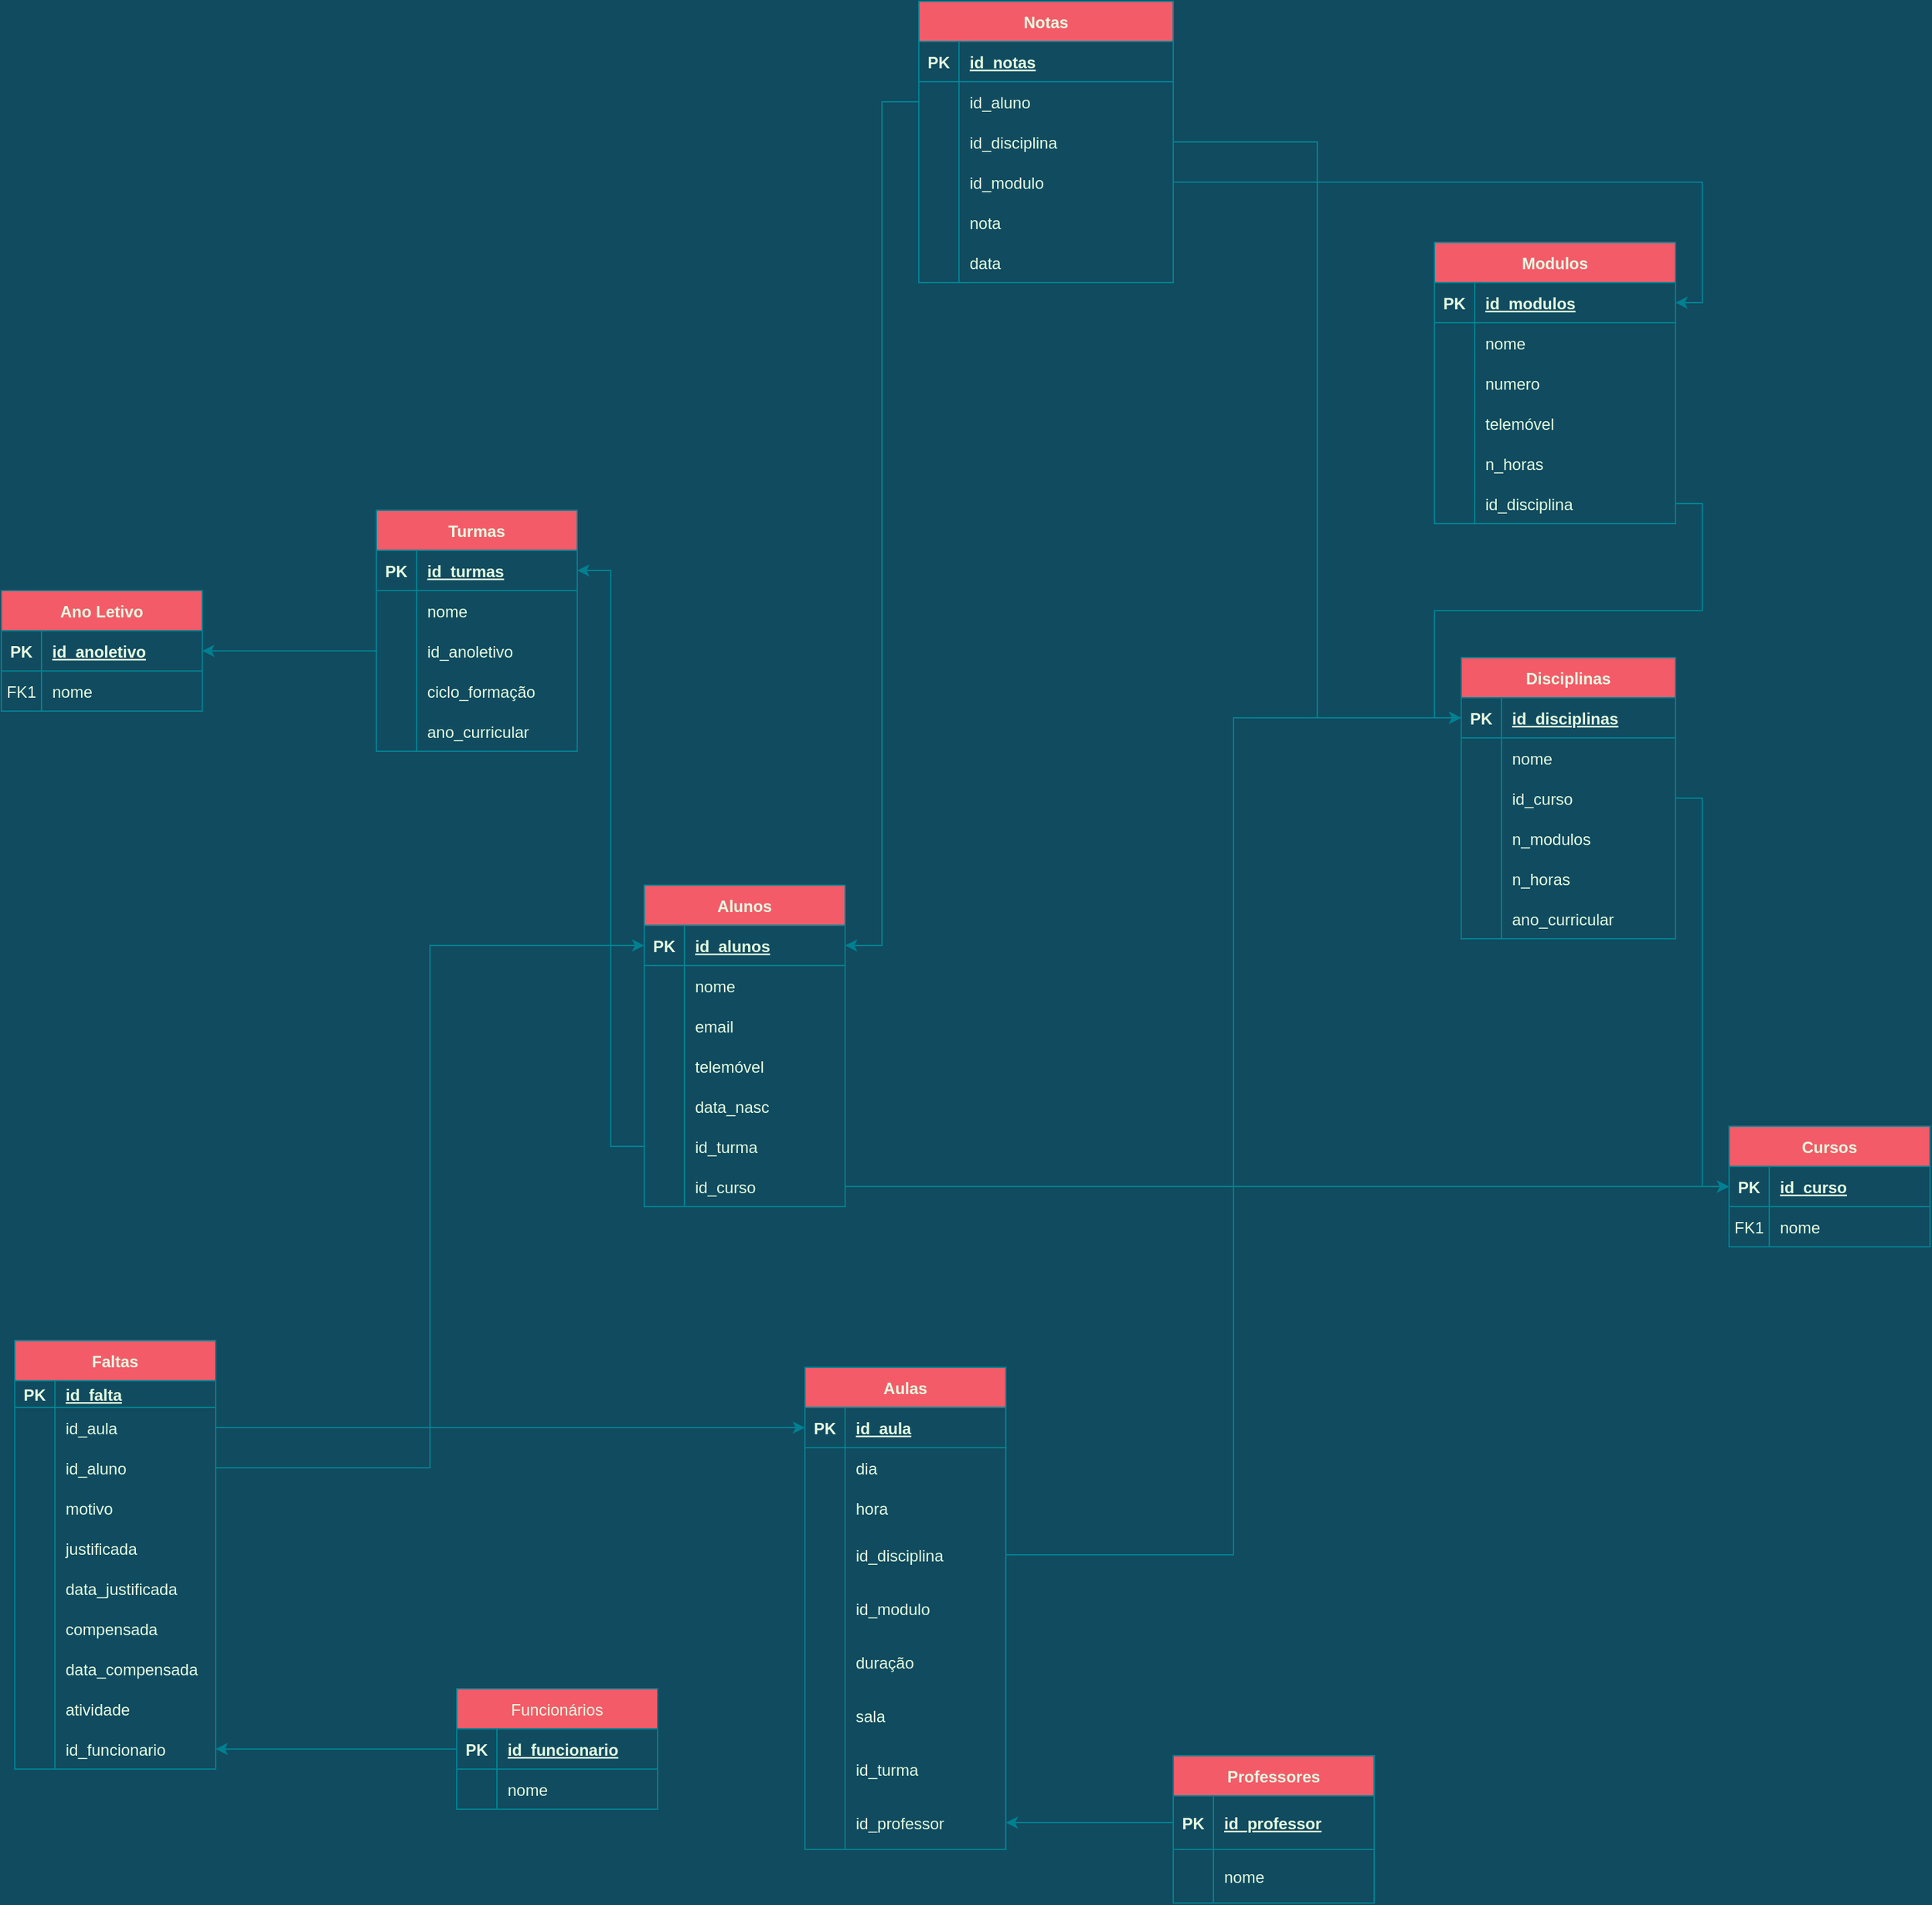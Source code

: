 <mxfile version="13.8.6" type="github">
  <diagram id="R2lEEEUBdFMjLlhIrx00" name="Page-1">
    <mxGraphModel dx="3361" dy="2545" grid="1" gridSize="10" guides="1" tooltips="1" connect="1" arrows="1" fold="1" page="1" pageScale="1" pageWidth="850" pageHeight="1100" background="#114B5F" math="0" shadow="0" extFonts="Permanent Marker^https://fonts.googleapis.com/css?family=Permanent+Marker">
      <root>
        <mxCell id="0" />
        <mxCell id="1" parent="0" />
        <mxCell id="G7xzjGXLFdaEJRkAiZEY-95" style="edgeStyle=orthogonalEdgeStyle;rounded=0;orthogonalLoop=1;jettySize=auto;html=1;entryX=1;entryY=0.5;entryDx=0;entryDy=0;strokeColor=#028090;fontColor=#E4FDE1;labelBackgroundColor=#114B5F;" parent="1" source="G7xzjGXLFdaEJRkAiZEY-33" target="C-vyLk0tnHw3VtMMgP7b-24" edge="1">
          <mxGeometry relative="1" as="geometry" />
        </mxCell>
        <mxCell id="G7xzjGXLFdaEJRkAiZEY-96" style="edgeStyle=orthogonalEdgeStyle;rounded=0;orthogonalLoop=1;jettySize=auto;html=1;entryX=0;entryY=0.5;entryDx=0;entryDy=0;strokeColor=#028090;fontColor=#E4FDE1;labelBackgroundColor=#114B5F;" parent="1" source="G7xzjGXLFdaEJRkAiZEY-43" target="C-vyLk0tnHw3VtMMgP7b-14" edge="1">
          <mxGeometry relative="1" as="geometry" />
        </mxCell>
        <mxCell id="G7xzjGXLFdaEJRkAiZEY-97" style="edgeStyle=orthogonalEdgeStyle;rounded=0;orthogonalLoop=1;jettySize=auto;html=1;entryX=0;entryY=0.5;entryDx=0;entryDy=0;strokeColor=#028090;fontColor=#E4FDE1;labelBackgroundColor=#114B5F;" parent="1" source="G7xzjGXLFdaEJRkAiZEY-71" target="G7xzjGXLFdaEJRkAiZEY-37" edge="1">
          <mxGeometry relative="1" as="geometry" />
        </mxCell>
        <mxCell id="G7xzjGXLFdaEJRkAiZEY-98" style="edgeStyle=orthogonalEdgeStyle;rounded=0;orthogonalLoop=1;jettySize=auto;html=1;entryX=1;entryY=0.5;entryDx=0;entryDy=0;strokeColor=#028090;fontColor=#E4FDE1;labelBackgroundColor=#114B5F;" parent="1" source="G7xzjGXLFdaEJRkAiZEY-78" target="G7xzjGXLFdaEJRkAiZEY-18" edge="1">
          <mxGeometry relative="1" as="geometry" />
        </mxCell>
        <mxCell id="G7xzjGXLFdaEJRkAiZEY-99" style="edgeStyle=orthogonalEdgeStyle;rounded=0;orthogonalLoop=1;jettySize=auto;html=1;entryX=0;entryY=0.5;entryDx=0;entryDy=0;strokeColor=#028090;fontColor=#E4FDE1;labelBackgroundColor=#114B5F;" parent="1" source="G7xzjGXLFdaEJRkAiZEY-81" target="G7xzjGXLFdaEJRkAiZEY-37" edge="1">
          <mxGeometry relative="1" as="geometry" />
        </mxCell>
        <mxCell id="G7xzjGXLFdaEJRkAiZEY-100" style="edgeStyle=orthogonalEdgeStyle;rounded=0;orthogonalLoop=1;jettySize=auto;html=1;entryX=1;entryY=0.5;entryDx=0;entryDy=0;strokeColor=#028090;fontColor=#E4FDE1;labelBackgroundColor=#114B5F;" parent="1" source="G7xzjGXLFdaEJRkAiZEY-84" target="G7xzjGXLFdaEJRkAiZEY-56" edge="1">
          <mxGeometry relative="1" as="geometry" />
        </mxCell>
        <mxCell id="imsUTQFxH3PxMZzPfc8z-4" style="edgeStyle=orthogonalEdgeStyle;rounded=0;orthogonalLoop=1;jettySize=auto;html=1;entryX=0;entryY=0.5;entryDx=0;entryDy=0;strokeColor=#028090;fontColor=#E4FDE1;labelBackgroundColor=#114B5F;" parent="1" source="imsUTQFxH3PxMZzPfc8z-1" target="C-vyLk0tnHw3VtMMgP7b-14" edge="1">
          <mxGeometry relative="1" as="geometry" />
        </mxCell>
        <mxCell id="imsUTQFxH3PxMZzPfc8z-43" style="edgeStyle=orthogonalEdgeStyle;rounded=0;orthogonalLoop=1;jettySize=auto;html=1;entryX=0;entryY=0.5;entryDx=0;entryDy=0;strokeColor=#028090;fontColor=#E4FDE1;labelBackgroundColor=#114B5F;" parent="1" source="imsUTQFxH3PxMZzPfc8z-21" target="G7xzjGXLFdaEJRkAiZEY-37" edge="1">
          <mxGeometry relative="1" as="geometry" />
        </mxCell>
        <mxCell id="imsUTQFxH3PxMZzPfc8z-46" style="edgeStyle=orthogonalEdgeStyle;rounded=0;orthogonalLoop=1;jettySize=auto;html=1;strokeColor=#028090;fontColor=#E4FDE1;labelBackgroundColor=#114B5F;" parent="1" source="imsUTQFxH3PxMZzPfc8z-34" target="G7xzjGXLFdaEJRkAiZEY-18" edge="1">
          <mxGeometry relative="1" as="geometry" />
        </mxCell>
        <mxCell id="C-vyLk0tnHw3VtMMgP7b-23" value="Turmas" style="shape=table;startSize=30;container=1;collapsible=1;childLayout=tableLayout;fixedRows=1;rowLines=0;fontStyle=1;align=center;resizeLast=1;fillColor=#F45B69;strokeColor=#028090;fontColor=#E4FDE1;" parent="1" vertex="1">
          <mxGeometry x="20" y="20" width="150" height="180" as="geometry" />
        </mxCell>
        <mxCell id="C-vyLk0tnHw3VtMMgP7b-24" value="" style="shape=partialRectangle;collapsible=0;dropTarget=0;pointerEvents=0;fillColor=none;points=[[0,0.5],[1,0.5]];portConstraint=eastwest;top=0;left=0;right=0;bottom=1;strokeColor=#028090;fontColor=#E4FDE1;" parent="C-vyLk0tnHw3VtMMgP7b-23" vertex="1">
          <mxGeometry y="30" width="150" height="30" as="geometry" />
        </mxCell>
        <mxCell id="C-vyLk0tnHw3VtMMgP7b-25" value="PK" style="shape=partialRectangle;overflow=hidden;connectable=0;fillColor=none;top=0;left=0;bottom=0;right=0;fontStyle=1;strokeColor=#028090;fontColor=#E4FDE1;" parent="C-vyLk0tnHw3VtMMgP7b-24" vertex="1">
          <mxGeometry width="30" height="30" as="geometry" />
        </mxCell>
        <mxCell id="C-vyLk0tnHw3VtMMgP7b-26" value="id_turmas" style="shape=partialRectangle;overflow=hidden;connectable=0;fillColor=none;top=0;left=0;bottom=0;right=0;align=left;spacingLeft=6;fontStyle=5;strokeColor=#028090;fontColor=#E4FDE1;" parent="C-vyLk0tnHw3VtMMgP7b-24" vertex="1">
          <mxGeometry x="30" width="120" height="30" as="geometry" />
        </mxCell>
        <mxCell id="C-vyLk0tnHw3VtMMgP7b-27" value="" style="shape=partialRectangle;collapsible=0;dropTarget=0;pointerEvents=0;fillColor=none;points=[[0,0.5],[1,0.5]];portConstraint=eastwest;top=0;left=0;right=0;bottom=0;strokeColor=#028090;fontColor=#E4FDE1;" parent="C-vyLk0tnHw3VtMMgP7b-23" vertex="1">
          <mxGeometry y="60" width="150" height="30" as="geometry" />
        </mxCell>
        <mxCell id="C-vyLk0tnHw3VtMMgP7b-28" value="" style="shape=partialRectangle;overflow=hidden;connectable=0;fillColor=none;top=0;left=0;bottom=0;right=0;strokeColor=#028090;fontColor=#E4FDE1;" parent="C-vyLk0tnHw3VtMMgP7b-27" vertex="1">
          <mxGeometry width="30" height="30" as="geometry" />
        </mxCell>
        <mxCell id="C-vyLk0tnHw3VtMMgP7b-29" value="nome" style="shape=partialRectangle;overflow=hidden;connectable=0;fillColor=none;top=0;left=0;bottom=0;right=0;align=left;spacingLeft=6;strokeColor=#028090;fontColor=#E4FDE1;" parent="C-vyLk0tnHw3VtMMgP7b-27" vertex="1">
          <mxGeometry x="30" width="120" height="30" as="geometry" />
        </mxCell>
        <mxCell id="G7xzjGXLFdaEJRkAiZEY-8" value="" style="shape=partialRectangle;collapsible=0;dropTarget=0;pointerEvents=0;fillColor=none;points=[[0,0.5],[1,0.5]];portConstraint=eastwest;top=0;left=0;right=0;bottom=0;strokeColor=#028090;fontColor=#E4FDE1;" parent="C-vyLk0tnHw3VtMMgP7b-23" vertex="1">
          <mxGeometry y="90" width="150" height="30" as="geometry" />
        </mxCell>
        <mxCell id="G7xzjGXLFdaEJRkAiZEY-9" value="" style="shape=partialRectangle;overflow=hidden;connectable=0;fillColor=none;top=0;left=0;bottom=0;right=0;strokeColor=#028090;fontColor=#E4FDE1;" parent="G7xzjGXLFdaEJRkAiZEY-8" vertex="1">
          <mxGeometry width="30" height="30" as="geometry" />
        </mxCell>
        <mxCell id="G7xzjGXLFdaEJRkAiZEY-10" value="id_anoletivo" style="shape=partialRectangle;overflow=hidden;connectable=0;fillColor=none;top=0;left=0;bottom=0;right=0;align=left;spacingLeft=6;strokeColor=#028090;fontColor=#E4FDE1;" parent="G7xzjGXLFdaEJRkAiZEY-8" vertex="1">
          <mxGeometry x="30" width="120" height="30" as="geometry" />
        </mxCell>
        <mxCell id="G7xzjGXLFdaEJRkAiZEY-11" value="" style="shape=partialRectangle;collapsible=0;dropTarget=0;pointerEvents=0;fillColor=none;points=[[0,0.5],[1,0.5]];portConstraint=eastwest;top=0;left=0;right=0;bottom=0;strokeColor=#028090;fontColor=#E4FDE1;" parent="C-vyLk0tnHw3VtMMgP7b-23" vertex="1">
          <mxGeometry y="120" width="150" height="30" as="geometry" />
        </mxCell>
        <mxCell id="G7xzjGXLFdaEJRkAiZEY-12" value="" style="shape=partialRectangle;overflow=hidden;connectable=0;fillColor=none;top=0;left=0;bottom=0;right=0;strokeColor=#028090;fontColor=#E4FDE1;" parent="G7xzjGXLFdaEJRkAiZEY-11" vertex="1">
          <mxGeometry width="30" height="30" as="geometry" />
        </mxCell>
        <mxCell id="G7xzjGXLFdaEJRkAiZEY-13" value="ciclo_formação" style="shape=partialRectangle;overflow=hidden;connectable=0;fillColor=none;top=0;left=0;bottom=0;right=0;align=left;spacingLeft=6;strokeColor=#028090;fontColor=#E4FDE1;" parent="G7xzjGXLFdaEJRkAiZEY-11" vertex="1">
          <mxGeometry x="30" width="120" height="30" as="geometry" />
        </mxCell>
        <mxCell id="G7xzjGXLFdaEJRkAiZEY-14" value="" style="shape=partialRectangle;collapsible=0;dropTarget=0;pointerEvents=0;fillColor=none;points=[[0,0.5],[1,0.5]];portConstraint=eastwest;top=0;left=0;right=0;bottom=0;strokeColor=#028090;fontColor=#E4FDE1;" parent="C-vyLk0tnHw3VtMMgP7b-23" vertex="1">
          <mxGeometry y="150" width="150" height="30" as="geometry" />
        </mxCell>
        <mxCell id="G7xzjGXLFdaEJRkAiZEY-15" value="" style="shape=partialRectangle;overflow=hidden;connectable=0;fillColor=none;top=0;left=0;bottom=0;right=0;strokeColor=#028090;fontColor=#E4FDE1;" parent="G7xzjGXLFdaEJRkAiZEY-14" vertex="1">
          <mxGeometry width="30" height="30" as="geometry" />
        </mxCell>
        <mxCell id="G7xzjGXLFdaEJRkAiZEY-16" value="ano_curricular" style="shape=partialRectangle;overflow=hidden;connectable=0;fillColor=none;top=0;left=0;bottom=0;right=0;align=left;spacingLeft=6;strokeColor=#028090;fontColor=#E4FDE1;" parent="G7xzjGXLFdaEJRkAiZEY-14" vertex="1">
          <mxGeometry x="30" width="120" height="30" as="geometry" />
        </mxCell>
        <mxCell id="G7xzjGXLFdaEJRkAiZEY-36" value="Disciplinas" style="shape=table;startSize=30;container=1;collapsible=1;childLayout=tableLayout;fixedRows=1;rowLines=0;fontStyle=1;align=center;resizeLast=1;fillColor=#F45B69;strokeColor=#028090;fontColor=#E4FDE1;" parent="1" vertex="1">
          <mxGeometry x="830" y="130" width="160" height="210" as="geometry" />
        </mxCell>
        <mxCell id="G7xzjGXLFdaEJRkAiZEY-37" value="" style="shape=partialRectangle;collapsible=0;dropTarget=0;pointerEvents=0;fillColor=none;points=[[0,0.5],[1,0.5]];portConstraint=eastwest;top=0;left=0;right=0;bottom=1;strokeColor=#028090;fontColor=#E4FDE1;" parent="G7xzjGXLFdaEJRkAiZEY-36" vertex="1">
          <mxGeometry y="30" width="160" height="30" as="geometry" />
        </mxCell>
        <mxCell id="G7xzjGXLFdaEJRkAiZEY-38" value="PK" style="shape=partialRectangle;overflow=hidden;connectable=0;fillColor=none;top=0;left=0;bottom=0;right=0;fontStyle=1;strokeColor=#028090;fontColor=#E4FDE1;" parent="G7xzjGXLFdaEJRkAiZEY-37" vertex="1">
          <mxGeometry width="30" height="30" as="geometry" />
        </mxCell>
        <mxCell id="G7xzjGXLFdaEJRkAiZEY-39" value="id_disciplinas" style="shape=partialRectangle;overflow=hidden;connectable=0;fillColor=none;top=0;left=0;bottom=0;right=0;align=left;spacingLeft=6;fontStyle=5;strokeColor=#028090;fontColor=#E4FDE1;" parent="G7xzjGXLFdaEJRkAiZEY-37" vertex="1">
          <mxGeometry x="30" width="130" height="30" as="geometry" />
        </mxCell>
        <mxCell id="G7xzjGXLFdaEJRkAiZEY-40" value="" style="shape=partialRectangle;collapsible=0;dropTarget=0;pointerEvents=0;fillColor=none;points=[[0,0.5],[1,0.5]];portConstraint=eastwest;top=0;left=0;right=0;bottom=0;strokeColor=#028090;fontColor=#E4FDE1;" parent="G7xzjGXLFdaEJRkAiZEY-36" vertex="1">
          <mxGeometry y="60" width="160" height="30" as="geometry" />
        </mxCell>
        <mxCell id="G7xzjGXLFdaEJRkAiZEY-41" value="" style="shape=partialRectangle;overflow=hidden;connectable=0;fillColor=none;top=0;left=0;bottom=0;right=0;strokeColor=#028090;fontColor=#E4FDE1;" parent="G7xzjGXLFdaEJRkAiZEY-40" vertex="1">
          <mxGeometry width="30" height="30" as="geometry" />
        </mxCell>
        <mxCell id="G7xzjGXLFdaEJRkAiZEY-42" value="nome" style="shape=partialRectangle;overflow=hidden;connectable=0;fillColor=none;top=0;left=0;bottom=0;right=0;align=left;spacingLeft=6;strokeColor=#028090;fontColor=#E4FDE1;" parent="G7xzjGXLFdaEJRkAiZEY-40" vertex="1">
          <mxGeometry x="30" width="130" height="30" as="geometry" />
        </mxCell>
        <mxCell id="G7xzjGXLFdaEJRkAiZEY-43" value="" style="shape=partialRectangle;collapsible=0;dropTarget=0;pointerEvents=0;fillColor=none;points=[[0,0.5],[1,0.5]];portConstraint=eastwest;top=0;left=0;right=0;bottom=0;strokeColor=#028090;fontColor=#E4FDE1;" parent="G7xzjGXLFdaEJRkAiZEY-36" vertex="1">
          <mxGeometry y="90" width="160" height="30" as="geometry" />
        </mxCell>
        <mxCell id="G7xzjGXLFdaEJRkAiZEY-44" value="" style="shape=partialRectangle;overflow=hidden;connectable=0;fillColor=none;top=0;left=0;bottom=0;right=0;strokeColor=#028090;fontColor=#E4FDE1;" parent="G7xzjGXLFdaEJRkAiZEY-43" vertex="1">
          <mxGeometry width="30" height="30" as="geometry" />
        </mxCell>
        <mxCell id="G7xzjGXLFdaEJRkAiZEY-45" value="id_curso" style="shape=partialRectangle;overflow=hidden;connectable=0;fillColor=none;top=0;left=0;bottom=0;right=0;align=left;spacingLeft=6;strokeColor=#028090;fontColor=#E4FDE1;" parent="G7xzjGXLFdaEJRkAiZEY-43" vertex="1">
          <mxGeometry x="30" width="130" height="30" as="geometry" />
        </mxCell>
        <mxCell id="G7xzjGXLFdaEJRkAiZEY-46" value="" style="shape=partialRectangle;collapsible=0;dropTarget=0;pointerEvents=0;fillColor=none;points=[[0,0.5],[1,0.5]];portConstraint=eastwest;top=0;left=0;right=0;bottom=0;strokeColor=#028090;fontColor=#E4FDE1;" parent="G7xzjGXLFdaEJRkAiZEY-36" vertex="1">
          <mxGeometry y="120" width="160" height="30" as="geometry" />
        </mxCell>
        <mxCell id="G7xzjGXLFdaEJRkAiZEY-47" value="" style="shape=partialRectangle;overflow=hidden;connectable=0;fillColor=none;top=0;left=0;bottom=0;right=0;strokeColor=#028090;fontColor=#E4FDE1;" parent="G7xzjGXLFdaEJRkAiZEY-46" vertex="1">
          <mxGeometry width="30" height="30" as="geometry" />
        </mxCell>
        <mxCell id="G7xzjGXLFdaEJRkAiZEY-48" value="n_modulos" style="shape=partialRectangle;overflow=hidden;connectable=0;fillColor=none;top=0;left=0;bottom=0;right=0;align=left;spacingLeft=6;strokeColor=#028090;fontColor=#E4FDE1;" parent="G7xzjGXLFdaEJRkAiZEY-46" vertex="1">
          <mxGeometry x="30" width="130" height="30" as="geometry" />
        </mxCell>
        <mxCell id="G7xzjGXLFdaEJRkAiZEY-49" value="" style="shape=partialRectangle;collapsible=0;dropTarget=0;pointerEvents=0;fillColor=none;points=[[0,0.5],[1,0.5]];portConstraint=eastwest;top=0;left=0;right=0;bottom=0;strokeColor=#028090;fontColor=#E4FDE1;" parent="G7xzjGXLFdaEJRkAiZEY-36" vertex="1">
          <mxGeometry y="150" width="160" height="30" as="geometry" />
        </mxCell>
        <mxCell id="G7xzjGXLFdaEJRkAiZEY-50" value="" style="shape=partialRectangle;overflow=hidden;connectable=0;fillColor=none;top=0;left=0;bottom=0;right=0;strokeColor=#028090;fontColor=#E4FDE1;" parent="G7xzjGXLFdaEJRkAiZEY-49" vertex="1">
          <mxGeometry width="30" height="30" as="geometry" />
        </mxCell>
        <mxCell id="G7xzjGXLFdaEJRkAiZEY-51" value="n_horas" style="shape=partialRectangle;overflow=hidden;connectable=0;fillColor=none;top=0;left=0;bottom=0;right=0;align=left;spacingLeft=6;strokeColor=#028090;fontColor=#E4FDE1;" parent="G7xzjGXLFdaEJRkAiZEY-49" vertex="1">
          <mxGeometry x="30" width="130" height="30" as="geometry" />
        </mxCell>
        <mxCell id="G7xzjGXLFdaEJRkAiZEY-52" value="" style="shape=partialRectangle;collapsible=0;dropTarget=0;pointerEvents=0;fillColor=none;points=[[0,0.5],[1,0.5]];portConstraint=eastwest;top=0;left=0;right=0;bottom=0;strokeColor=#028090;fontColor=#E4FDE1;" parent="G7xzjGXLFdaEJRkAiZEY-36" vertex="1">
          <mxGeometry y="180" width="160" height="30" as="geometry" />
        </mxCell>
        <mxCell id="G7xzjGXLFdaEJRkAiZEY-53" value="" style="shape=partialRectangle;overflow=hidden;connectable=0;fillColor=none;top=0;left=0;bottom=0;right=0;strokeColor=#028090;fontColor=#E4FDE1;" parent="G7xzjGXLFdaEJRkAiZEY-52" vertex="1">
          <mxGeometry width="30" height="30" as="geometry" />
        </mxCell>
        <mxCell id="G7xzjGXLFdaEJRkAiZEY-54" value="ano_curricular" style="shape=partialRectangle;overflow=hidden;connectable=0;fillColor=none;top=0;left=0;bottom=0;right=0;align=left;spacingLeft=6;strokeColor=#028090;fontColor=#E4FDE1;" parent="G7xzjGXLFdaEJRkAiZEY-52" vertex="1">
          <mxGeometry x="30" width="130" height="30" as="geometry" />
        </mxCell>
        <mxCell id="G7xzjGXLFdaEJRkAiZEY-74" value="Notas" style="shape=table;startSize=30;container=1;collapsible=1;childLayout=tableLayout;fixedRows=1;rowLines=0;fontStyle=1;align=center;resizeLast=1;fillColor=#F45B69;strokeColor=#028090;fontColor=#E4FDE1;" parent="1" vertex="1">
          <mxGeometry x="425" y="-360" width="190" height="210" as="geometry" />
        </mxCell>
        <mxCell id="G7xzjGXLFdaEJRkAiZEY-75" value="" style="shape=partialRectangle;collapsible=0;dropTarget=0;pointerEvents=0;fillColor=none;points=[[0,0.5],[1,0.5]];portConstraint=eastwest;top=0;left=0;right=0;bottom=1;strokeColor=#028090;fontColor=#E4FDE1;" parent="G7xzjGXLFdaEJRkAiZEY-74" vertex="1">
          <mxGeometry y="30" width="190" height="30" as="geometry" />
        </mxCell>
        <mxCell id="G7xzjGXLFdaEJRkAiZEY-76" value="PK" style="shape=partialRectangle;overflow=hidden;connectable=0;fillColor=none;top=0;left=0;bottom=0;right=0;fontStyle=1;strokeColor=#028090;fontColor=#E4FDE1;" parent="G7xzjGXLFdaEJRkAiZEY-75" vertex="1">
          <mxGeometry width="30" height="30" as="geometry" />
        </mxCell>
        <mxCell id="G7xzjGXLFdaEJRkAiZEY-77" value="id_notas" style="shape=partialRectangle;overflow=hidden;connectable=0;fillColor=none;top=0;left=0;bottom=0;right=0;align=left;spacingLeft=6;fontStyle=5;strokeColor=#028090;fontColor=#E4FDE1;" parent="G7xzjGXLFdaEJRkAiZEY-75" vertex="1">
          <mxGeometry x="30" width="160" height="30" as="geometry" />
        </mxCell>
        <mxCell id="G7xzjGXLFdaEJRkAiZEY-78" value="" style="shape=partialRectangle;collapsible=0;dropTarget=0;pointerEvents=0;fillColor=none;points=[[0,0.5],[1,0.5]];portConstraint=eastwest;top=0;left=0;right=0;bottom=0;strokeColor=#028090;fontColor=#E4FDE1;" parent="G7xzjGXLFdaEJRkAiZEY-74" vertex="1">
          <mxGeometry y="60" width="190" height="30" as="geometry" />
        </mxCell>
        <mxCell id="G7xzjGXLFdaEJRkAiZEY-79" value="" style="shape=partialRectangle;overflow=hidden;connectable=0;fillColor=none;top=0;left=0;bottom=0;right=0;strokeColor=#028090;fontColor=#E4FDE1;" parent="G7xzjGXLFdaEJRkAiZEY-78" vertex="1">
          <mxGeometry width="30" height="30" as="geometry" />
        </mxCell>
        <mxCell id="G7xzjGXLFdaEJRkAiZEY-80" value="id_aluno" style="shape=partialRectangle;overflow=hidden;connectable=0;fillColor=none;top=0;left=0;bottom=0;right=0;align=left;spacingLeft=6;strokeColor=#028090;fontColor=#E4FDE1;" parent="G7xzjGXLFdaEJRkAiZEY-78" vertex="1">
          <mxGeometry x="30" width="160" height="30" as="geometry" />
        </mxCell>
        <mxCell id="G7xzjGXLFdaEJRkAiZEY-81" value="" style="shape=partialRectangle;collapsible=0;dropTarget=0;pointerEvents=0;fillColor=none;points=[[0,0.5],[1,0.5]];portConstraint=eastwest;top=0;left=0;right=0;bottom=0;strokeColor=#028090;fontColor=#E4FDE1;" parent="G7xzjGXLFdaEJRkAiZEY-74" vertex="1">
          <mxGeometry y="90" width="190" height="30" as="geometry" />
        </mxCell>
        <mxCell id="G7xzjGXLFdaEJRkAiZEY-82" value="" style="shape=partialRectangle;overflow=hidden;connectable=0;fillColor=none;top=0;left=0;bottom=0;right=0;strokeColor=#028090;fontColor=#E4FDE1;" parent="G7xzjGXLFdaEJRkAiZEY-81" vertex="1">
          <mxGeometry width="30" height="30" as="geometry" />
        </mxCell>
        <mxCell id="G7xzjGXLFdaEJRkAiZEY-83" value="id_disciplina" style="shape=partialRectangle;overflow=hidden;connectable=0;fillColor=none;top=0;left=0;bottom=0;right=0;align=left;spacingLeft=6;strokeColor=#028090;fontColor=#E4FDE1;" parent="G7xzjGXLFdaEJRkAiZEY-81" vertex="1">
          <mxGeometry x="30" width="160" height="30" as="geometry" />
        </mxCell>
        <mxCell id="G7xzjGXLFdaEJRkAiZEY-84" value="" style="shape=partialRectangle;collapsible=0;dropTarget=0;pointerEvents=0;fillColor=none;points=[[0,0.5],[1,0.5]];portConstraint=eastwest;top=0;left=0;right=0;bottom=0;strokeColor=#028090;fontColor=#E4FDE1;" parent="G7xzjGXLFdaEJRkAiZEY-74" vertex="1">
          <mxGeometry y="120" width="190" height="30" as="geometry" />
        </mxCell>
        <mxCell id="G7xzjGXLFdaEJRkAiZEY-85" value="" style="shape=partialRectangle;overflow=hidden;connectable=0;fillColor=none;top=0;left=0;bottom=0;right=0;strokeColor=#028090;fontColor=#E4FDE1;" parent="G7xzjGXLFdaEJRkAiZEY-84" vertex="1">
          <mxGeometry width="30" height="30" as="geometry" />
        </mxCell>
        <mxCell id="G7xzjGXLFdaEJRkAiZEY-86" value="id_modulo" style="shape=partialRectangle;overflow=hidden;connectable=0;fillColor=none;top=0;left=0;bottom=0;right=0;align=left;spacingLeft=6;strokeColor=#028090;fontColor=#E4FDE1;" parent="G7xzjGXLFdaEJRkAiZEY-84" vertex="1">
          <mxGeometry x="30" width="160" height="30" as="geometry" />
        </mxCell>
        <mxCell id="G7xzjGXLFdaEJRkAiZEY-87" value="" style="shape=partialRectangle;collapsible=0;dropTarget=0;pointerEvents=0;fillColor=none;points=[[0,0.5],[1,0.5]];portConstraint=eastwest;top=0;left=0;right=0;bottom=0;strokeColor=#028090;fontColor=#E4FDE1;" parent="G7xzjGXLFdaEJRkAiZEY-74" vertex="1">
          <mxGeometry y="150" width="190" height="30" as="geometry" />
        </mxCell>
        <mxCell id="G7xzjGXLFdaEJRkAiZEY-88" value="" style="shape=partialRectangle;overflow=hidden;connectable=0;fillColor=none;top=0;left=0;bottom=0;right=0;strokeColor=#028090;fontColor=#E4FDE1;" parent="G7xzjGXLFdaEJRkAiZEY-87" vertex="1">
          <mxGeometry width="30" height="30" as="geometry" />
        </mxCell>
        <mxCell id="G7xzjGXLFdaEJRkAiZEY-89" value="nota" style="shape=partialRectangle;overflow=hidden;connectable=0;fillColor=none;top=0;left=0;bottom=0;right=0;align=left;spacingLeft=6;strokeColor=#028090;fontColor=#E4FDE1;" parent="G7xzjGXLFdaEJRkAiZEY-87" vertex="1">
          <mxGeometry x="30" width="160" height="30" as="geometry" />
        </mxCell>
        <mxCell id="G7xzjGXLFdaEJRkAiZEY-90" value="" style="shape=partialRectangle;collapsible=0;dropTarget=0;pointerEvents=0;fillColor=none;points=[[0,0.5],[1,0.5]];portConstraint=eastwest;top=0;left=0;right=0;bottom=0;strokeColor=#028090;fontColor=#E4FDE1;" parent="G7xzjGXLFdaEJRkAiZEY-74" vertex="1">
          <mxGeometry y="180" width="190" height="30" as="geometry" />
        </mxCell>
        <mxCell id="G7xzjGXLFdaEJRkAiZEY-91" value="" style="shape=partialRectangle;overflow=hidden;connectable=0;fillColor=none;top=0;left=0;bottom=0;right=0;strokeColor=#028090;fontColor=#E4FDE1;" parent="G7xzjGXLFdaEJRkAiZEY-90" vertex="1">
          <mxGeometry width="30" height="30" as="geometry" />
        </mxCell>
        <mxCell id="G7xzjGXLFdaEJRkAiZEY-92" value="data" style="shape=partialRectangle;overflow=hidden;connectable=0;fillColor=none;top=0;left=0;bottom=0;right=0;align=left;spacingLeft=6;strokeColor=#028090;fontColor=#E4FDE1;" parent="G7xzjGXLFdaEJRkAiZEY-90" vertex="1">
          <mxGeometry x="30" width="160" height="30" as="geometry" />
        </mxCell>
        <mxCell id="G7xzjGXLFdaEJRkAiZEY-55" value="Modulos" style="shape=table;startSize=30;container=1;collapsible=1;childLayout=tableLayout;fixedRows=1;rowLines=0;fontStyle=1;align=center;resizeLast=1;fillColor=#F45B69;strokeColor=#028090;fontColor=#E4FDE1;" parent="1" vertex="1">
          <mxGeometry x="810" y="-180" width="180" height="210" as="geometry" />
        </mxCell>
        <mxCell id="G7xzjGXLFdaEJRkAiZEY-56" value="" style="shape=partialRectangle;collapsible=0;dropTarget=0;pointerEvents=0;fillColor=none;points=[[0,0.5],[1,0.5]];portConstraint=eastwest;top=0;left=0;right=0;bottom=1;strokeColor=#028090;fontColor=#E4FDE1;" parent="G7xzjGXLFdaEJRkAiZEY-55" vertex="1">
          <mxGeometry y="30" width="180" height="30" as="geometry" />
        </mxCell>
        <mxCell id="G7xzjGXLFdaEJRkAiZEY-57" value="PK" style="shape=partialRectangle;overflow=hidden;connectable=0;fillColor=none;top=0;left=0;bottom=0;right=0;fontStyle=1;strokeColor=#028090;fontColor=#E4FDE1;" parent="G7xzjGXLFdaEJRkAiZEY-56" vertex="1">
          <mxGeometry width="30" height="30" as="geometry" />
        </mxCell>
        <mxCell id="G7xzjGXLFdaEJRkAiZEY-58" value="id_modulos" style="shape=partialRectangle;overflow=hidden;connectable=0;fillColor=none;top=0;left=0;bottom=0;right=0;align=left;spacingLeft=6;fontStyle=5;strokeColor=#028090;fontColor=#E4FDE1;" parent="G7xzjGXLFdaEJRkAiZEY-56" vertex="1">
          <mxGeometry x="30" width="150" height="30" as="geometry" />
        </mxCell>
        <mxCell id="G7xzjGXLFdaEJRkAiZEY-59" value="" style="shape=partialRectangle;collapsible=0;dropTarget=0;pointerEvents=0;fillColor=none;points=[[0,0.5],[1,0.5]];portConstraint=eastwest;top=0;left=0;right=0;bottom=0;strokeColor=#028090;fontColor=#E4FDE1;" parent="G7xzjGXLFdaEJRkAiZEY-55" vertex="1">
          <mxGeometry y="60" width="180" height="30" as="geometry" />
        </mxCell>
        <mxCell id="G7xzjGXLFdaEJRkAiZEY-60" value="" style="shape=partialRectangle;overflow=hidden;connectable=0;fillColor=none;top=0;left=0;bottom=0;right=0;strokeColor=#028090;fontColor=#E4FDE1;" parent="G7xzjGXLFdaEJRkAiZEY-59" vertex="1">
          <mxGeometry width="30" height="30" as="geometry" />
        </mxCell>
        <mxCell id="G7xzjGXLFdaEJRkAiZEY-61" value="nome" style="shape=partialRectangle;overflow=hidden;connectable=0;fillColor=none;top=0;left=0;bottom=0;right=0;align=left;spacingLeft=6;strokeColor=#028090;fontColor=#E4FDE1;" parent="G7xzjGXLFdaEJRkAiZEY-59" vertex="1">
          <mxGeometry x="30" width="150" height="30" as="geometry" />
        </mxCell>
        <mxCell id="G7xzjGXLFdaEJRkAiZEY-62" value="" style="shape=partialRectangle;collapsible=0;dropTarget=0;pointerEvents=0;fillColor=none;points=[[0,0.5],[1,0.5]];portConstraint=eastwest;top=0;left=0;right=0;bottom=0;strokeColor=#028090;fontColor=#E4FDE1;" parent="G7xzjGXLFdaEJRkAiZEY-55" vertex="1">
          <mxGeometry y="90" width="180" height="30" as="geometry" />
        </mxCell>
        <mxCell id="G7xzjGXLFdaEJRkAiZEY-63" value="" style="shape=partialRectangle;overflow=hidden;connectable=0;fillColor=none;top=0;left=0;bottom=0;right=0;strokeColor=#028090;fontColor=#E4FDE1;" parent="G7xzjGXLFdaEJRkAiZEY-62" vertex="1">
          <mxGeometry width="30" height="30" as="geometry" />
        </mxCell>
        <mxCell id="G7xzjGXLFdaEJRkAiZEY-64" value="numero" style="shape=partialRectangle;overflow=hidden;connectable=0;fillColor=none;top=0;left=0;bottom=0;right=0;align=left;spacingLeft=6;strokeColor=#028090;fontColor=#E4FDE1;" parent="G7xzjGXLFdaEJRkAiZEY-62" vertex="1">
          <mxGeometry x="30" width="150" height="30" as="geometry" />
        </mxCell>
        <mxCell id="G7xzjGXLFdaEJRkAiZEY-65" value="" style="shape=partialRectangle;collapsible=0;dropTarget=0;pointerEvents=0;fillColor=none;points=[[0,0.5],[1,0.5]];portConstraint=eastwest;top=0;left=0;right=0;bottom=0;strokeColor=#028090;fontColor=#E4FDE1;" parent="G7xzjGXLFdaEJRkAiZEY-55" vertex="1">
          <mxGeometry y="120" width="180" height="30" as="geometry" />
        </mxCell>
        <mxCell id="G7xzjGXLFdaEJRkAiZEY-66" value="" style="shape=partialRectangle;overflow=hidden;connectable=0;fillColor=none;top=0;left=0;bottom=0;right=0;strokeColor=#028090;fontColor=#E4FDE1;" parent="G7xzjGXLFdaEJRkAiZEY-65" vertex="1">
          <mxGeometry width="30" height="30" as="geometry" />
        </mxCell>
        <mxCell id="G7xzjGXLFdaEJRkAiZEY-67" value="telemóvel" style="shape=partialRectangle;overflow=hidden;connectable=0;fillColor=none;top=0;left=0;bottom=0;right=0;align=left;spacingLeft=6;strokeColor=#028090;fontColor=#E4FDE1;" parent="G7xzjGXLFdaEJRkAiZEY-65" vertex="1">
          <mxGeometry x="30" width="150" height="30" as="geometry" />
        </mxCell>
        <mxCell id="G7xzjGXLFdaEJRkAiZEY-68" value="" style="shape=partialRectangle;collapsible=0;dropTarget=0;pointerEvents=0;fillColor=none;points=[[0,0.5],[1,0.5]];portConstraint=eastwest;top=0;left=0;right=0;bottom=0;strokeColor=#028090;fontColor=#E4FDE1;" parent="G7xzjGXLFdaEJRkAiZEY-55" vertex="1">
          <mxGeometry y="150" width="180" height="30" as="geometry" />
        </mxCell>
        <mxCell id="G7xzjGXLFdaEJRkAiZEY-69" value="" style="shape=partialRectangle;overflow=hidden;connectable=0;fillColor=none;top=0;left=0;bottom=0;right=0;strokeColor=#028090;fontColor=#E4FDE1;" parent="G7xzjGXLFdaEJRkAiZEY-68" vertex="1">
          <mxGeometry width="30" height="30" as="geometry" />
        </mxCell>
        <mxCell id="G7xzjGXLFdaEJRkAiZEY-70" value="n_horas" style="shape=partialRectangle;overflow=hidden;connectable=0;fillColor=none;top=0;left=0;bottom=0;right=0;align=left;spacingLeft=6;strokeColor=#028090;fontColor=#E4FDE1;" parent="G7xzjGXLFdaEJRkAiZEY-68" vertex="1">
          <mxGeometry x="30" width="150" height="30" as="geometry" />
        </mxCell>
        <mxCell id="G7xzjGXLFdaEJRkAiZEY-71" value="" style="shape=partialRectangle;collapsible=0;dropTarget=0;pointerEvents=0;fillColor=none;points=[[0,0.5],[1,0.5]];portConstraint=eastwest;top=0;left=0;right=0;bottom=0;strokeColor=#028090;fontColor=#E4FDE1;" parent="G7xzjGXLFdaEJRkAiZEY-55" vertex="1">
          <mxGeometry y="180" width="180" height="30" as="geometry" />
        </mxCell>
        <mxCell id="G7xzjGXLFdaEJRkAiZEY-72" value="" style="shape=partialRectangle;overflow=hidden;connectable=0;fillColor=none;top=0;left=0;bottom=0;right=0;strokeColor=#028090;fontColor=#E4FDE1;" parent="G7xzjGXLFdaEJRkAiZEY-71" vertex="1">
          <mxGeometry width="30" height="30" as="geometry" />
        </mxCell>
        <mxCell id="G7xzjGXLFdaEJRkAiZEY-73" value="id_disciplina" style="shape=partialRectangle;overflow=hidden;connectable=0;fillColor=none;top=0;left=0;bottom=0;right=0;align=left;spacingLeft=6;strokeColor=#028090;fontColor=#E4FDE1;" parent="G7xzjGXLFdaEJRkAiZEY-71" vertex="1">
          <mxGeometry x="30" width="150" height="30" as="geometry" />
        </mxCell>
        <mxCell id="C-vyLk0tnHw3VtMMgP7b-13" value="Cursos" style="shape=table;startSize=30;container=1;collapsible=1;childLayout=tableLayout;fixedRows=1;rowLines=0;fontStyle=1;align=center;resizeLast=1;fillColor=#F45B69;strokeColor=#028090;fontColor=#E4FDE1;" parent="1" vertex="1">
          <mxGeometry x="1030" y="480" width="150" height="90" as="geometry" />
        </mxCell>
        <mxCell id="C-vyLk0tnHw3VtMMgP7b-14" value="" style="shape=partialRectangle;collapsible=0;dropTarget=0;pointerEvents=0;fillColor=none;points=[[0,0.5],[1,0.5]];portConstraint=eastwest;top=0;left=0;right=0;bottom=1;strokeColor=#028090;fontColor=#E4FDE1;" parent="C-vyLk0tnHw3VtMMgP7b-13" vertex="1">
          <mxGeometry y="30" width="150" height="30" as="geometry" />
        </mxCell>
        <mxCell id="C-vyLk0tnHw3VtMMgP7b-15" value="PK" style="shape=partialRectangle;overflow=hidden;connectable=0;fillColor=none;top=0;left=0;bottom=0;right=0;fontStyle=1;strokeColor=#028090;fontColor=#E4FDE1;" parent="C-vyLk0tnHw3VtMMgP7b-14" vertex="1">
          <mxGeometry width="30" height="30" as="geometry" />
        </mxCell>
        <mxCell id="C-vyLk0tnHw3VtMMgP7b-16" value="id_curso" style="shape=partialRectangle;overflow=hidden;connectable=0;fillColor=none;top=0;left=0;bottom=0;right=0;align=left;spacingLeft=6;fontStyle=5;strokeColor=#028090;fontColor=#E4FDE1;" parent="C-vyLk0tnHw3VtMMgP7b-14" vertex="1">
          <mxGeometry x="30" width="120" height="30" as="geometry" />
        </mxCell>
        <mxCell id="C-vyLk0tnHw3VtMMgP7b-17" value="" style="shape=partialRectangle;collapsible=0;dropTarget=0;pointerEvents=0;fillColor=none;points=[[0,0.5],[1,0.5]];portConstraint=eastwest;top=0;left=0;right=0;bottom=0;strokeColor=#028090;fontColor=#E4FDE1;" parent="C-vyLk0tnHw3VtMMgP7b-13" vertex="1">
          <mxGeometry y="60" width="150" height="30" as="geometry" />
        </mxCell>
        <mxCell id="C-vyLk0tnHw3VtMMgP7b-18" value="FK1" style="shape=partialRectangle;overflow=hidden;connectable=0;fillColor=none;top=0;left=0;bottom=0;right=0;strokeColor=#028090;fontColor=#E4FDE1;" parent="C-vyLk0tnHw3VtMMgP7b-17" vertex="1">
          <mxGeometry width="30" height="30" as="geometry" />
        </mxCell>
        <mxCell id="C-vyLk0tnHw3VtMMgP7b-19" value="nome" style="shape=partialRectangle;overflow=hidden;connectable=0;fillColor=none;top=0;left=0;bottom=0;right=0;align=left;spacingLeft=6;strokeColor=#028090;fontColor=#E4FDE1;" parent="C-vyLk0tnHw3VtMMgP7b-17" vertex="1">
          <mxGeometry x="30" width="120" height="30" as="geometry" />
        </mxCell>
        <mxCell id="imsUTQFxH3PxMZzPfc8z-48" style="edgeStyle=orthogonalEdgeStyle;rounded=0;orthogonalLoop=1;jettySize=auto;html=1;entryX=0;entryY=0.5;entryDx=0;entryDy=0;strokeColor=#028090;fontColor=#E4FDE1;labelBackgroundColor=#114B5F;" parent="1" source="imsUTQFxH3PxMZzPfc8z-31" target="imsUTQFxH3PxMZzPfc8z-6" edge="1">
          <mxGeometry relative="1" as="geometry" />
        </mxCell>
        <mxCell id="G7xzjGXLFdaEJRkAiZEY-17" value="Alunos" style="shape=table;startSize=30;container=1;collapsible=1;childLayout=tableLayout;fixedRows=1;rowLines=0;fontStyle=1;align=center;resizeLast=1;fillColor=#F45B69;strokeColor=#028090;fontColor=#E4FDE1;" parent="1" vertex="1">
          <mxGeometry x="220" y="300" width="150" height="240" as="geometry" />
        </mxCell>
        <mxCell id="G7xzjGXLFdaEJRkAiZEY-18" value="" style="shape=partialRectangle;collapsible=0;dropTarget=0;pointerEvents=0;fillColor=none;points=[[0,0.5],[1,0.5]];portConstraint=eastwest;top=0;left=0;right=0;bottom=1;strokeColor=#028090;fontColor=#E4FDE1;" parent="G7xzjGXLFdaEJRkAiZEY-17" vertex="1">
          <mxGeometry y="30" width="150" height="30" as="geometry" />
        </mxCell>
        <mxCell id="G7xzjGXLFdaEJRkAiZEY-19" value="PK" style="shape=partialRectangle;overflow=hidden;connectable=0;fillColor=none;top=0;left=0;bottom=0;right=0;fontStyle=1;strokeColor=#028090;fontColor=#E4FDE1;" parent="G7xzjGXLFdaEJRkAiZEY-18" vertex="1">
          <mxGeometry width="30" height="30" as="geometry" />
        </mxCell>
        <mxCell id="G7xzjGXLFdaEJRkAiZEY-20" value="id_alunos" style="shape=partialRectangle;overflow=hidden;connectable=0;fillColor=none;top=0;left=0;bottom=0;right=0;align=left;spacingLeft=6;fontStyle=5;strokeColor=#028090;fontColor=#E4FDE1;" parent="G7xzjGXLFdaEJRkAiZEY-18" vertex="1">
          <mxGeometry x="30" width="120" height="30" as="geometry" />
        </mxCell>
        <mxCell id="G7xzjGXLFdaEJRkAiZEY-21" value="" style="shape=partialRectangle;collapsible=0;dropTarget=0;pointerEvents=0;fillColor=none;points=[[0,0.5],[1,0.5]];portConstraint=eastwest;top=0;left=0;right=0;bottom=0;strokeColor=#028090;fontColor=#E4FDE1;" parent="G7xzjGXLFdaEJRkAiZEY-17" vertex="1">
          <mxGeometry y="60" width="150" height="30" as="geometry" />
        </mxCell>
        <mxCell id="G7xzjGXLFdaEJRkAiZEY-22" value="" style="shape=partialRectangle;overflow=hidden;connectable=0;fillColor=none;top=0;left=0;bottom=0;right=0;strokeColor=#028090;fontColor=#E4FDE1;" parent="G7xzjGXLFdaEJRkAiZEY-21" vertex="1">
          <mxGeometry width="30" height="30" as="geometry" />
        </mxCell>
        <mxCell id="G7xzjGXLFdaEJRkAiZEY-23" value="nome" style="shape=partialRectangle;overflow=hidden;connectable=0;fillColor=none;top=0;left=0;bottom=0;right=0;align=left;spacingLeft=6;strokeColor=#028090;fontColor=#E4FDE1;" parent="G7xzjGXLFdaEJRkAiZEY-21" vertex="1">
          <mxGeometry x="30" width="120" height="30" as="geometry" />
        </mxCell>
        <mxCell id="G7xzjGXLFdaEJRkAiZEY-24" value="" style="shape=partialRectangle;collapsible=0;dropTarget=0;pointerEvents=0;fillColor=none;points=[[0,0.5],[1,0.5]];portConstraint=eastwest;top=0;left=0;right=0;bottom=0;strokeColor=#028090;fontColor=#E4FDE1;" parent="G7xzjGXLFdaEJRkAiZEY-17" vertex="1">
          <mxGeometry y="90" width="150" height="30" as="geometry" />
        </mxCell>
        <mxCell id="G7xzjGXLFdaEJRkAiZEY-25" value="" style="shape=partialRectangle;overflow=hidden;connectable=0;fillColor=none;top=0;left=0;bottom=0;right=0;strokeColor=#028090;fontColor=#E4FDE1;" parent="G7xzjGXLFdaEJRkAiZEY-24" vertex="1">
          <mxGeometry width="30" height="30" as="geometry" />
        </mxCell>
        <mxCell id="G7xzjGXLFdaEJRkAiZEY-26" value="email" style="shape=partialRectangle;overflow=hidden;connectable=0;fillColor=none;top=0;left=0;bottom=0;right=0;align=left;spacingLeft=6;strokeColor=#028090;fontColor=#E4FDE1;" parent="G7xzjGXLFdaEJRkAiZEY-24" vertex="1">
          <mxGeometry x="30" width="120" height="30" as="geometry" />
        </mxCell>
        <mxCell id="G7xzjGXLFdaEJRkAiZEY-27" value="" style="shape=partialRectangle;collapsible=0;dropTarget=0;pointerEvents=0;fillColor=none;points=[[0,0.5],[1,0.5]];portConstraint=eastwest;top=0;left=0;right=0;bottom=0;strokeColor=#028090;fontColor=#E4FDE1;" parent="G7xzjGXLFdaEJRkAiZEY-17" vertex="1">
          <mxGeometry y="120" width="150" height="30" as="geometry" />
        </mxCell>
        <mxCell id="G7xzjGXLFdaEJRkAiZEY-28" value="" style="shape=partialRectangle;overflow=hidden;connectable=0;fillColor=none;top=0;left=0;bottom=0;right=0;strokeColor=#028090;fontColor=#E4FDE1;" parent="G7xzjGXLFdaEJRkAiZEY-27" vertex="1">
          <mxGeometry width="30" height="30" as="geometry" />
        </mxCell>
        <mxCell id="G7xzjGXLFdaEJRkAiZEY-29" value="telemóvel" style="shape=partialRectangle;overflow=hidden;connectable=0;fillColor=none;top=0;left=0;bottom=0;right=0;align=left;spacingLeft=6;strokeColor=#028090;fontColor=#E4FDE1;" parent="G7xzjGXLFdaEJRkAiZEY-27" vertex="1">
          <mxGeometry x="30" width="120" height="30" as="geometry" />
        </mxCell>
        <mxCell id="G7xzjGXLFdaEJRkAiZEY-30" value="" style="shape=partialRectangle;collapsible=0;dropTarget=0;pointerEvents=0;fillColor=none;points=[[0,0.5],[1,0.5]];portConstraint=eastwest;top=0;left=0;right=0;bottom=0;strokeColor=#028090;fontColor=#E4FDE1;" parent="G7xzjGXLFdaEJRkAiZEY-17" vertex="1">
          <mxGeometry y="150" width="150" height="30" as="geometry" />
        </mxCell>
        <mxCell id="G7xzjGXLFdaEJRkAiZEY-31" value="" style="shape=partialRectangle;overflow=hidden;connectable=0;fillColor=none;top=0;left=0;bottom=0;right=0;strokeColor=#028090;fontColor=#E4FDE1;" parent="G7xzjGXLFdaEJRkAiZEY-30" vertex="1">
          <mxGeometry width="30" height="30" as="geometry" />
        </mxCell>
        <mxCell id="G7xzjGXLFdaEJRkAiZEY-32" value="data_nasc" style="shape=partialRectangle;overflow=hidden;connectable=0;fillColor=none;top=0;left=0;bottom=0;right=0;align=left;spacingLeft=6;strokeColor=#028090;fontColor=#E4FDE1;" parent="G7xzjGXLFdaEJRkAiZEY-30" vertex="1">
          <mxGeometry x="30" width="120" height="30" as="geometry" />
        </mxCell>
        <mxCell id="G7xzjGXLFdaEJRkAiZEY-33" value="" style="shape=partialRectangle;collapsible=0;dropTarget=0;pointerEvents=0;fillColor=none;points=[[0,0.5],[1,0.5]];portConstraint=eastwest;top=0;left=0;right=0;bottom=0;strokeColor=#028090;fontColor=#E4FDE1;" parent="G7xzjGXLFdaEJRkAiZEY-17" vertex="1">
          <mxGeometry y="180" width="150" height="30" as="geometry" />
        </mxCell>
        <mxCell id="G7xzjGXLFdaEJRkAiZEY-34" value="" style="shape=partialRectangle;overflow=hidden;connectable=0;fillColor=none;top=0;left=0;bottom=0;right=0;strokeColor=#028090;fontColor=#E4FDE1;" parent="G7xzjGXLFdaEJRkAiZEY-33" vertex="1">
          <mxGeometry width="30" height="30" as="geometry" />
        </mxCell>
        <mxCell id="G7xzjGXLFdaEJRkAiZEY-35" value="id_turma" style="shape=partialRectangle;overflow=hidden;connectable=0;fillColor=none;top=0;left=0;bottom=0;right=0;align=left;spacingLeft=6;strokeColor=#028090;fontColor=#E4FDE1;" parent="G7xzjGXLFdaEJRkAiZEY-33" vertex="1">
          <mxGeometry x="30" width="120" height="30" as="geometry" />
        </mxCell>
        <mxCell id="imsUTQFxH3PxMZzPfc8z-1" value="" style="shape=partialRectangle;collapsible=0;dropTarget=0;pointerEvents=0;fillColor=none;points=[[0,0.5],[1,0.5]];portConstraint=eastwest;top=0;left=0;right=0;bottom=0;strokeColor=#028090;fontColor=#E4FDE1;" parent="G7xzjGXLFdaEJRkAiZEY-17" vertex="1">
          <mxGeometry y="210" width="150" height="30" as="geometry" />
        </mxCell>
        <mxCell id="imsUTQFxH3PxMZzPfc8z-2" value="" style="shape=partialRectangle;overflow=hidden;connectable=0;fillColor=none;top=0;left=0;bottom=0;right=0;strokeColor=#028090;fontColor=#E4FDE1;" parent="imsUTQFxH3PxMZzPfc8z-1" vertex="1">
          <mxGeometry width="30" height="30" as="geometry" />
        </mxCell>
        <mxCell id="imsUTQFxH3PxMZzPfc8z-3" value="id_curso" style="shape=partialRectangle;overflow=hidden;connectable=0;fillColor=none;top=0;left=0;bottom=0;right=0;align=left;spacingLeft=6;strokeColor=#028090;fontColor=#E4FDE1;" parent="imsUTQFxH3PxMZzPfc8z-1" vertex="1">
          <mxGeometry x="30" width="120" height="30" as="geometry" />
        </mxCell>
        <mxCell id="imsUTQFxH3PxMZzPfc8z-27" value="Faltas" style="shape=table;startSize=30;container=1;collapsible=1;childLayout=tableLayout;fixedRows=1;rowLines=0;fontStyle=1;align=center;resizeLast=1;fillColor=#F45B69;strokeColor=#028090;fontColor=#E4FDE1;" parent="1" vertex="1">
          <mxGeometry x="-250" y="640" width="150" height="320" as="geometry" />
        </mxCell>
        <mxCell id="imsUTQFxH3PxMZzPfc8z-28" value="" style="shape=partialRectangle;collapsible=0;dropTarget=0;pointerEvents=0;fillColor=none;points=[[0,0.5],[1,0.5]];portConstraint=eastwest;top=0;left=0;right=0;bottom=1;strokeColor=#028090;fontColor=#E4FDE1;" parent="imsUTQFxH3PxMZzPfc8z-27" vertex="1">
          <mxGeometry y="30" width="150" height="20" as="geometry" />
        </mxCell>
        <mxCell id="imsUTQFxH3PxMZzPfc8z-29" value="PK" style="shape=partialRectangle;overflow=hidden;connectable=0;fillColor=none;top=0;left=0;bottom=0;right=0;fontStyle=1;strokeColor=#028090;fontColor=#E4FDE1;" parent="imsUTQFxH3PxMZzPfc8z-28" vertex="1">
          <mxGeometry width="30" height="20" as="geometry" />
        </mxCell>
        <mxCell id="imsUTQFxH3PxMZzPfc8z-30" value="id_falta" style="shape=partialRectangle;overflow=hidden;connectable=0;fillColor=none;top=0;left=0;bottom=0;right=0;align=left;spacingLeft=6;fontStyle=5;strokeColor=#028090;fontColor=#E4FDE1;" parent="imsUTQFxH3PxMZzPfc8z-28" vertex="1">
          <mxGeometry x="30" width="120" height="20" as="geometry" />
        </mxCell>
        <mxCell id="imsUTQFxH3PxMZzPfc8z-31" value="" style="shape=partialRectangle;collapsible=0;dropTarget=0;pointerEvents=0;fillColor=none;points=[[0,0.5],[1,0.5]];portConstraint=eastwest;top=0;left=0;right=0;bottom=0;strokeColor=#028090;fontColor=#E4FDE1;" parent="imsUTQFxH3PxMZzPfc8z-27" vertex="1">
          <mxGeometry y="50" width="150" height="30" as="geometry" />
        </mxCell>
        <mxCell id="imsUTQFxH3PxMZzPfc8z-32" value="" style="shape=partialRectangle;overflow=hidden;connectable=0;fillColor=none;top=0;left=0;bottom=0;right=0;strokeColor=#028090;fontColor=#E4FDE1;" parent="imsUTQFxH3PxMZzPfc8z-31" vertex="1">
          <mxGeometry width="30" height="30" as="geometry" />
        </mxCell>
        <mxCell id="imsUTQFxH3PxMZzPfc8z-33" value="id_aula" style="shape=partialRectangle;overflow=hidden;connectable=0;fillColor=none;top=0;left=0;bottom=0;right=0;align=left;spacingLeft=6;strokeColor=#028090;fontColor=#E4FDE1;" parent="imsUTQFxH3PxMZzPfc8z-31" vertex="1">
          <mxGeometry x="30" width="120" height="30" as="geometry" />
        </mxCell>
        <mxCell id="imsUTQFxH3PxMZzPfc8z-34" value="" style="shape=partialRectangle;collapsible=0;dropTarget=0;pointerEvents=0;fillColor=none;points=[[0,0.5],[1,0.5]];portConstraint=eastwest;top=0;left=0;right=0;bottom=0;strokeColor=#028090;fontColor=#E4FDE1;" parent="imsUTQFxH3PxMZzPfc8z-27" vertex="1">
          <mxGeometry y="80" width="150" height="30" as="geometry" />
        </mxCell>
        <mxCell id="imsUTQFxH3PxMZzPfc8z-35" value="" style="shape=partialRectangle;overflow=hidden;connectable=0;fillColor=none;top=0;left=0;bottom=0;right=0;strokeColor=#028090;fontColor=#E4FDE1;" parent="imsUTQFxH3PxMZzPfc8z-34" vertex="1">
          <mxGeometry width="30" height="30" as="geometry" />
        </mxCell>
        <mxCell id="imsUTQFxH3PxMZzPfc8z-36" value="id_aluno" style="shape=partialRectangle;overflow=hidden;connectable=0;fillColor=none;top=0;left=0;bottom=0;right=0;align=left;spacingLeft=6;strokeColor=#028090;fontColor=#E4FDE1;" parent="imsUTQFxH3PxMZzPfc8z-34" vertex="1">
          <mxGeometry x="30" width="120" height="30" as="geometry" />
        </mxCell>
        <mxCell id="vjlb3nMU456ttuOK_bRG-40" value="" style="shape=partialRectangle;collapsible=0;dropTarget=0;pointerEvents=0;fillColor=none;points=[[0,0.5],[1,0.5]];portConstraint=eastwest;top=0;left=0;right=0;bottom=0;strokeColor=#028090;fontColor=#E4FDE1;" vertex="1" parent="imsUTQFxH3PxMZzPfc8z-27">
          <mxGeometry y="110" width="150" height="30" as="geometry" />
        </mxCell>
        <mxCell id="vjlb3nMU456ttuOK_bRG-41" value="" style="shape=partialRectangle;overflow=hidden;connectable=0;fillColor=none;top=0;left=0;bottom=0;right=0;strokeColor=#028090;fontColor=#E4FDE1;" vertex="1" parent="vjlb3nMU456ttuOK_bRG-40">
          <mxGeometry width="30" height="30" as="geometry" />
        </mxCell>
        <mxCell id="vjlb3nMU456ttuOK_bRG-42" value="motivo" style="shape=partialRectangle;overflow=hidden;connectable=0;fillColor=none;top=0;left=0;bottom=0;right=0;align=left;spacingLeft=6;strokeColor=#028090;fontColor=#E4FDE1;" vertex="1" parent="vjlb3nMU456ttuOK_bRG-40">
          <mxGeometry x="30" width="120" height="30" as="geometry" />
        </mxCell>
        <mxCell id="vjlb3nMU456ttuOK_bRG-43" value="" style="shape=partialRectangle;collapsible=0;dropTarget=0;pointerEvents=0;fillColor=none;points=[[0,0.5],[1,0.5]];portConstraint=eastwest;top=0;left=0;right=0;bottom=0;strokeColor=#028090;fontColor=#E4FDE1;" vertex="1" parent="imsUTQFxH3PxMZzPfc8z-27">
          <mxGeometry y="140" width="150" height="30" as="geometry" />
        </mxCell>
        <mxCell id="vjlb3nMU456ttuOK_bRG-44" value="" style="shape=partialRectangle;overflow=hidden;connectable=0;fillColor=none;top=0;left=0;bottom=0;right=0;strokeColor=#028090;fontColor=#E4FDE1;" vertex="1" parent="vjlb3nMU456ttuOK_bRG-43">
          <mxGeometry width="30" height="30" as="geometry" />
        </mxCell>
        <mxCell id="vjlb3nMU456ttuOK_bRG-45" value="justificada" style="shape=partialRectangle;overflow=hidden;connectable=0;fillColor=none;top=0;left=0;bottom=0;right=0;align=left;spacingLeft=6;strokeColor=#028090;fontColor=#E4FDE1;" vertex="1" parent="vjlb3nMU456ttuOK_bRG-43">
          <mxGeometry x="30" width="120" height="30" as="geometry" />
        </mxCell>
        <mxCell id="vjlb3nMU456ttuOK_bRG-46" value="" style="shape=partialRectangle;collapsible=0;dropTarget=0;pointerEvents=0;fillColor=none;points=[[0,0.5],[1,0.5]];portConstraint=eastwest;top=0;left=0;right=0;bottom=0;strokeColor=#028090;fontColor=#E4FDE1;" vertex="1" parent="imsUTQFxH3PxMZzPfc8z-27">
          <mxGeometry y="170" width="150" height="30" as="geometry" />
        </mxCell>
        <mxCell id="vjlb3nMU456ttuOK_bRG-47" value="" style="shape=partialRectangle;overflow=hidden;connectable=0;fillColor=none;top=0;left=0;bottom=0;right=0;strokeColor=#028090;fontColor=#E4FDE1;" vertex="1" parent="vjlb3nMU456ttuOK_bRG-46">
          <mxGeometry width="30" height="30" as="geometry" />
        </mxCell>
        <mxCell id="vjlb3nMU456ttuOK_bRG-48" value="data_justificada" style="shape=partialRectangle;overflow=hidden;connectable=0;fillColor=none;top=0;left=0;bottom=0;right=0;align=left;spacingLeft=6;strokeColor=#028090;fontColor=#E4FDE1;" vertex="1" parent="vjlb3nMU456ttuOK_bRG-46">
          <mxGeometry x="30" width="120" height="30" as="geometry" />
        </mxCell>
        <mxCell id="vjlb3nMU456ttuOK_bRG-49" value="" style="shape=partialRectangle;collapsible=0;dropTarget=0;pointerEvents=0;fillColor=none;points=[[0,0.5],[1,0.5]];portConstraint=eastwest;top=0;left=0;right=0;bottom=0;strokeColor=#028090;fontColor=#E4FDE1;" vertex="1" parent="imsUTQFxH3PxMZzPfc8z-27">
          <mxGeometry y="200" width="150" height="30" as="geometry" />
        </mxCell>
        <mxCell id="vjlb3nMU456ttuOK_bRG-50" value="" style="shape=partialRectangle;overflow=hidden;connectable=0;fillColor=none;top=0;left=0;bottom=0;right=0;strokeColor=#028090;fontColor=#E4FDE1;" vertex="1" parent="vjlb3nMU456ttuOK_bRG-49">
          <mxGeometry width="30" height="30" as="geometry" />
        </mxCell>
        <mxCell id="vjlb3nMU456ttuOK_bRG-51" value="compensada" style="shape=partialRectangle;overflow=hidden;connectable=0;fillColor=none;top=0;left=0;bottom=0;right=0;align=left;spacingLeft=6;strokeColor=#028090;fontColor=#E4FDE1;" vertex="1" parent="vjlb3nMU456ttuOK_bRG-49">
          <mxGeometry x="30" width="120" height="30" as="geometry" />
        </mxCell>
        <mxCell id="vjlb3nMU456ttuOK_bRG-52" value="" style="shape=partialRectangle;collapsible=0;dropTarget=0;pointerEvents=0;fillColor=none;points=[[0,0.5],[1,0.5]];portConstraint=eastwest;top=0;left=0;right=0;bottom=0;strokeColor=#028090;fontColor=#E4FDE1;" vertex="1" parent="imsUTQFxH3PxMZzPfc8z-27">
          <mxGeometry y="230" width="150" height="30" as="geometry" />
        </mxCell>
        <mxCell id="vjlb3nMU456ttuOK_bRG-53" value="" style="shape=partialRectangle;overflow=hidden;connectable=0;fillColor=none;top=0;left=0;bottom=0;right=0;strokeColor=#028090;fontColor=#E4FDE1;" vertex="1" parent="vjlb3nMU456ttuOK_bRG-52">
          <mxGeometry width="30" height="30" as="geometry" />
        </mxCell>
        <mxCell id="vjlb3nMU456ttuOK_bRG-54" value="data_compensada" style="shape=partialRectangle;overflow=hidden;connectable=0;fillColor=none;top=0;left=0;bottom=0;right=0;align=left;spacingLeft=6;strokeColor=#028090;fontColor=#E4FDE1;" vertex="1" parent="vjlb3nMU456ttuOK_bRG-52">
          <mxGeometry x="30" width="120" height="30" as="geometry" />
        </mxCell>
        <mxCell id="vjlb3nMU456ttuOK_bRG-55" value="" style="shape=partialRectangle;collapsible=0;dropTarget=0;pointerEvents=0;fillColor=none;points=[[0,0.5],[1,0.5]];portConstraint=eastwest;top=0;left=0;right=0;bottom=0;strokeColor=#028090;fontColor=#E4FDE1;" vertex="1" parent="imsUTQFxH3PxMZzPfc8z-27">
          <mxGeometry y="260" width="150" height="30" as="geometry" />
        </mxCell>
        <mxCell id="vjlb3nMU456ttuOK_bRG-56" value="" style="shape=partialRectangle;overflow=hidden;connectable=0;fillColor=none;top=0;left=0;bottom=0;right=0;strokeColor=#028090;fontColor=#E4FDE1;" vertex="1" parent="vjlb3nMU456ttuOK_bRG-55">
          <mxGeometry width="30" height="30" as="geometry" />
        </mxCell>
        <mxCell id="vjlb3nMU456ttuOK_bRG-57" value="atividade" style="shape=partialRectangle;overflow=hidden;connectable=0;fillColor=none;top=0;left=0;bottom=0;right=0;align=left;spacingLeft=6;strokeColor=#028090;fontColor=#E4FDE1;" vertex="1" parent="vjlb3nMU456ttuOK_bRG-55">
          <mxGeometry x="30" width="120" height="30" as="geometry" />
        </mxCell>
        <mxCell id="vjlb3nMU456ttuOK_bRG-58" value="" style="shape=partialRectangle;collapsible=0;dropTarget=0;pointerEvents=0;fillColor=none;points=[[0,0.5],[1,0.5]];portConstraint=eastwest;top=0;left=0;right=0;bottom=0;strokeColor=#028090;fontColor=#E4FDE1;" vertex="1" parent="imsUTQFxH3PxMZzPfc8z-27">
          <mxGeometry y="290" width="150" height="30" as="geometry" />
        </mxCell>
        <mxCell id="vjlb3nMU456ttuOK_bRG-59" value="" style="shape=partialRectangle;overflow=hidden;connectable=0;fillColor=none;top=0;left=0;bottom=0;right=0;strokeColor=#028090;fontColor=#E4FDE1;" vertex="1" parent="vjlb3nMU456ttuOK_bRG-58">
          <mxGeometry width="30" height="30" as="geometry" />
        </mxCell>
        <mxCell id="vjlb3nMU456ttuOK_bRG-60" value="id_funcionario" style="shape=partialRectangle;overflow=hidden;connectable=0;fillColor=none;top=0;left=0;bottom=0;right=0;align=left;spacingLeft=6;strokeColor=#028090;fontColor=#E4FDE1;" vertex="1" parent="vjlb3nMU456ttuOK_bRG-58">
          <mxGeometry x="30" width="120" height="30" as="geometry" />
        </mxCell>
        <mxCell id="imsUTQFxH3PxMZzPfc8z-5" value="Aulas" style="shape=table;startSize=30;container=1;collapsible=1;childLayout=tableLayout;fixedRows=1;rowLines=0;fontStyle=1;align=center;resizeLast=1;fillColor=#F45B69;strokeColor=#028090;fontColor=#E4FDE1;" parent="1" vertex="1">
          <mxGeometry x="340" y="660" width="150" height="360" as="geometry" />
        </mxCell>
        <mxCell id="imsUTQFxH3PxMZzPfc8z-6" value="" style="shape=partialRectangle;collapsible=0;dropTarget=0;pointerEvents=0;fillColor=none;points=[[0,0.5],[1,0.5]];portConstraint=eastwest;top=0;left=0;right=0;bottom=1;strokeColor=#028090;fontColor=#E4FDE1;" parent="imsUTQFxH3PxMZzPfc8z-5" vertex="1">
          <mxGeometry y="30" width="150" height="30" as="geometry" />
        </mxCell>
        <mxCell id="imsUTQFxH3PxMZzPfc8z-7" value="PK" style="shape=partialRectangle;overflow=hidden;connectable=0;fillColor=none;top=0;left=0;bottom=0;right=0;fontStyle=1;strokeColor=#028090;fontColor=#E4FDE1;" parent="imsUTQFxH3PxMZzPfc8z-6" vertex="1">
          <mxGeometry width="30" height="30" as="geometry" />
        </mxCell>
        <mxCell id="imsUTQFxH3PxMZzPfc8z-8" value="id_aula" style="shape=partialRectangle;overflow=hidden;connectable=0;fillColor=none;top=0;left=0;bottom=0;right=0;align=left;spacingLeft=6;fontStyle=5;strokeColor=#028090;fontColor=#E4FDE1;" parent="imsUTQFxH3PxMZzPfc8z-6" vertex="1">
          <mxGeometry x="30" width="120" height="30" as="geometry" />
        </mxCell>
        <mxCell id="imsUTQFxH3PxMZzPfc8z-9" value="" style="shape=partialRectangle;collapsible=0;dropTarget=0;pointerEvents=0;fillColor=none;points=[[0,0.5],[1,0.5]];portConstraint=eastwest;top=0;left=0;right=0;bottom=0;strokeColor=#028090;fontColor=#E4FDE1;" parent="imsUTQFxH3PxMZzPfc8z-5" vertex="1">
          <mxGeometry y="60" width="150" height="30" as="geometry" />
        </mxCell>
        <mxCell id="imsUTQFxH3PxMZzPfc8z-10" value="" style="shape=partialRectangle;overflow=hidden;connectable=0;fillColor=none;top=0;left=0;bottom=0;right=0;strokeColor=#028090;fontColor=#E4FDE1;" parent="imsUTQFxH3PxMZzPfc8z-9" vertex="1">
          <mxGeometry width="30" height="30" as="geometry" />
        </mxCell>
        <mxCell id="imsUTQFxH3PxMZzPfc8z-11" value="dia" style="shape=partialRectangle;overflow=hidden;connectable=0;fillColor=none;top=0;left=0;bottom=0;right=0;align=left;spacingLeft=6;strokeColor=#028090;fontColor=#E4FDE1;" parent="imsUTQFxH3PxMZzPfc8z-9" vertex="1">
          <mxGeometry x="30" width="120" height="30" as="geometry" />
        </mxCell>
        <mxCell id="imsUTQFxH3PxMZzPfc8z-12" value="" style="shape=partialRectangle;collapsible=0;dropTarget=0;pointerEvents=0;fillColor=none;points=[[0,0.5],[1,0.5]];portConstraint=eastwest;top=0;left=0;right=0;bottom=0;strokeColor=#028090;fontColor=#E4FDE1;" parent="imsUTQFxH3PxMZzPfc8z-5" vertex="1">
          <mxGeometry y="90" width="150" height="30" as="geometry" />
        </mxCell>
        <mxCell id="imsUTQFxH3PxMZzPfc8z-13" value="" style="shape=partialRectangle;overflow=hidden;connectable=0;fillColor=none;top=0;left=0;bottom=0;right=0;strokeColor=#028090;fontColor=#E4FDE1;" parent="imsUTQFxH3PxMZzPfc8z-12" vertex="1">
          <mxGeometry width="30" height="30" as="geometry" />
        </mxCell>
        <mxCell id="imsUTQFxH3PxMZzPfc8z-14" value="hora" style="shape=partialRectangle;overflow=hidden;connectable=0;fillColor=none;top=0;left=0;bottom=0;right=0;align=left;spacingLeft=6;strokeColor=#028090;fontColor=#E4FDE1;" parent="imsUTQFxH3PxMZzPfc8z-12" vertex="1">
          <mxGeometry x="30" width="120" height="30" as="geometry" />
        </mxCell>
        <mxCell id="imsUTQFxH3PxMZzPfc8z-21" value="" style="shape=partialRectangle;collapsible=0;dropTarget=0;pointerEvents=0;fillColor=none;points=[[0,0.5],[1,0.5]];portConstraint=eastwest;top=0;left=0;right=0;bottom=0;strokeColor=#028090;fontColor=#E4FDE1;" parent="imsUTQFxH3PxMZzPfc8z-5" vertex="1">
          <mxGeometry y="120" width="150" height="40" as="geometry" />
        </mxCell>
        <mxCell id="imsUTQFxH3PxMZzPfc8z-22" value="" style="shape=partialRectangle;overflow=hidden;connectable=0;fillColor=none;top=0;left=0;bottom=0;right=0;strokeColor=#028090;fontColor=#E4FDE1;" parent="imsUTQFxH3PxMZzPfc8z-21" vertex="1">
          <mxGeometry width="30" height="40" as="geometry" />
        </mxCell>
        <mxCell id="imsUTQFxH3PxMZzPfc8z-23" value="id_disciplina" style="shape=partialRectangle;overflow=hidden;connectable=0;fillColor=none;top=0;left=0;bottom=0;right=0;align=left;spacingLeft=6;strokeColor=#028090;fontColor=#E4FDE1;" parent="imsUTQFxH3PxMZzPfc8z-21" vertex="1">
          <mxGeometry x="30" width="120" height="40" as="geometry" />
        </mxCell>
        <mxCell id="vjlb3nMU456ttuOK_bRG-31" value="" style="shape=partialRectangle;collapsible=0;dropTarget=0;pointerEvents=0;fillColor=none;points=[[0,0.5],[1,0.5]];portConstraint=eastwest;top=0;left=0;right=0;bottom=0;strokeColor=#028090;fontColor=#E4FDE1;" vertex="1" parent="imsUTQFxH3PxMZzPfc8z-5">
          <mxGeometry y="160" width="150" height="40" as="geometry" />
        </mxCell>
        <mxCell id="vjlb3nMU456ttuOK_bRG-32" value="" style="shape=partialRectangle;overflow=hidden;connectable=0;fillColor=none;top=0;left=0;bottom=0;right=0;strokeColor=#028090;fontColor=#E4FDE1;" vertex="1" parent="vjlb3nMU456ttuOK_bRG-31">
          <mxGeometry width="30" height="40" as="geometry" />
        </mxCell>
        <mxCell id="vjlb3nMU456ttuOK_bRG-33" value="id_modulo" style="shape=partialRectangle;overflow=hidden;connectable=0;fillColor=none;top=0;left=0;bottom=0;right=0;align=left;spacingLeft=6;strokeColor=#028090;fontColor=#E4FDE1;" vertex="1" parent="vjlb3nMU456ttuOK_bRG-31">
          <mxGeometry x="30" width="120" height="40" as="geometry" />
        </mxCell>
        <mxCell id="vjlb3nMU456ttuOK_bRG-34" value="" style="shape=partialRectangle;collapsible=0;dropTarget=0;pointerEvents=0;fillColor=none;points=[[0,0.5],[1,0.5]];portConstraint=eastwest;top=0;left=0;right=0;bottom=0;strokeColor=#028090;fontColor=#E4FDE1;" vertex="1" parent="imsUTQFxH3PxMZzPfc8z-5">
          <mxGeometry y="200" width="150" height="40" as="geometry" />
        </mxCell>
        <mxCell id="vjlb3nMU456ttuOK_bRG-35" value="" style="shape=partialRectangle;overflow=hidden;connectable=0;fillColor=none;top=0;left=0;bottom=0;right=0;strokeColor=#028090;fontColor=#E4FDE1;" vertex="1" parent="vjlb3nMU456ttuOK_bRG-34">
          <mxGeometry width="30" height="40" as="geometry" />
        </mxCell>
        <mxCell id="vjlb3nMU456ttuOK_bRG-36" value="duração" style="shape=partialRectangle;overflow=hidden;connectable=0;fillColor=none;top=0;left=0;bottom=0;right=0;align=left;spacingLeft=6;strokeColor=#028090;fontColor=#E4FDE1;" vertex="1" parent="vjlb3nMU456ttuOK_bRG-34">
          <mxGeometry x="30" width="120" height="40" as="geometry" />
        </mxCell>
        <mxCell id="vjlb3nMU456ttuOK_bRG-37" value="" style="shape=partialRectangle;collapsible=0;dropTarget=0;pointerEvents=0;fillColor=none;points=[[0,0.5],[1,0.5]];portConstraint=eastwest;top=0;left=0;right=0;bottom=0;strokeColor=#028090;fontColor=#E4FDE1;" vertex="1" parent="imsUTQFxH3PxMZzPfc8z-5">
          <mxGeometry y="240" width="150" height="40" as="geometry" />
        </mxCell>
        <mxCell id="vjlb3nMU456ttuOK_bRG-38" value="" style="shape=partialRectangle;overflow=hidden;connectable=0;fillColor=none;top=0;left=0;bottom=0;right=0;strokeColor=#028090;fontColor=#E4FDE1;" vertex="1" parent="vjlb3nMU456ttuOK_bRG-37">
          <mxGeometry width="30" height="40" as="geometry" />
        </mxCell>
        <mxCell id="vjlb3nMU456ttuOK_bRG-39" value="sala" style="shape=partialRectangle;overflow=hidden;connectable=0;fillColor=none;top=0;left=0;bottom=0;right=0;align=left;spacingLeft=6;strokeColor=#028090;fontColor=#E4FDE1;" vertex="1" parent="vjlb3nMU456ttuOK_bRG-37">
          <mxGeometry x="30" width="120" height="40" as="geometry" />
        </mxCell>
        <mxCell id="vjlb3nMU456ttuOK_bRG-83" value="" style="shape=partialRectangle;collapsible=0;dropTarget=0;pointerEvents=0;fillColor=none;points=[[0,0.5],[1,0.5]];portConstraint=eastwest;top=0;left=0;right=0;bottom=0;strokeColor=#028090;fontColor=#E4FDE1;" vertex="1" parent="imsUTQFxH3PxMZzPfc8z-5">
          <mxGeometry y="280" width="150" height="40" as="geometry" />
        </mxCell>
        <mxCell id="vjlb3nMU456ttuOK_bRG-84" value="" style="shape=partialRectangle;overflow=hidden;connectable=0;fillColor=none;top=0;left=0;bottom=0;right=0;strokeColor=#028090;fontColor=#E4FDE1;" vertex="1" parent="vjlb3nMU456ttuOK_bRG-83">
          <mxGeometry width="30" height="40" as="geometry" />
        </mxCell>
        <mxCell id="vjlb3nMU456ttuOK_bRG-85" value="id_turma" style="shape=partialRectangle;overflow=hidden;connectable=0;fillColor=none;top=0;left=0;bottom=0;right=0;align=left;spacingLeft=6;strokeColor=#028090;fontColor=#E4FDE1;" vertex="1" parent="vjlb3nMU456ttuOK_bRG-83">
          <mxGeometry x="30" width="120" height="40" as="geometry" />
        </mxCell>
        <mxCell id="vjlb3nMU456ttuOK_bRG-86" value="" style="shape=partialRectangle;collapsible=0;dropTarget=0;pointerEvents=0;fillColor=none;points=[[0,0.5],[1,0.5]];portConstraint=eastwest;top=0;left=0;right=0;bottom=0;strokeColor=#028090;fontColor=#E4FDE1;" vertex="1" parent="imsUTQFxH3PxMZzPfc8z-5">
          <mxGeometry y="320" width="150" height="40" as="geometry" />
        </mxCell>
        <mxCell id="vjlb3nMU456ttuOK_bRG-87" value="" style="shape=partialRectangle;overflow=hidden;connectable=0;fillColor=none;top=0;left=0;bottom=0;right=0;strokeColor=#028090;fontColor=#E4FDE1;" vertex="1" parent="vjlb3nMU456ttuOK_bRG-86">
          <mxGeometry width="30" height="40" as="geometry" />
        </mxCell>
        <mxCell id="vjlb3nMU456ttuOK_bRG-88" value="id_professor" style="shape=partialRectangle;overflow=hidden;connectable=0;fillColor=none;top=0;left=0;bottom=0;right=0;align=left;spacingLeft=6;strokeColor=#028090;fontColor=#E4FDE1;" vertex="1" parent="vjlb3nMU456ttuOK_bRG-86">
          <mxGeometry x="30" width="120" height="40" as="geometry" />
        </mxCell>
        <mxCell id="imsUTQFxH3PxMZzPfc8z-50" style="edgeStyle=orthogonalEdgeStyle;rounded=0;orthogonalLoop=1;jettySize=auto;html=1;entryX=1;entryY=0.5;entryDx=0;entryDy=0;strokeColor=#028090;fontColor=#E4FDE1;labelBackgroundColor=#114B5F;" parent="1" source="G7xzjGXLFdaEJRkAiZEY-8" target="C-vyLk0tnHw3VtMMgP7b-3" edge="1">
          <mxGeometry relative="1" as="geometry" />
        </mxCell>
        <mxCell id="C-vyLk0tnHw3VtMMgP7b-2" value="Ano Letivo" style="shape=table;startSize=30;container=1;collapsible=1;childLayout=tableLayout;fixedRows=1;rowLines=0;fontStyle=1;align=center;resizeLast=1;fillColor=#F45B69;strokeColor=#028090;fontColor=#E4FDE1;" parent="1" vertex="1">
          <mxGeometry x="-260" y="80" width="150" height="90" as="geometry" />
        </mxCell>
        <mxCell id="C-vyLk0tnHw3VtMMgP7b-3" value="" style="shape=partialRectangle;collapsible=0;dropTarget=0;pointerEvents=0;fillColor=none;points=[[0,0.5],[1,0.5]];portConstraint=eastwest;top=0;left=0;right=0;bottom=1;strokeColor=#028090;fontColor=#E4FDE1;" parent="C-vyLk0tnHw3VtMMgP7b-2" vertex="1">
          <mxGeometry y="30" width="150" height="30" as="geometry" />
        </mxCell>
        <mxCell id="C-vyLk0tnHw3VtMMgP7b-4" value="PK" style="shape=partialRectangle;overflow=hidden;connectable=0;fillColor=none;top=0;left=0;bottom=0;right=0;fontStyle=1;strokeColor=#028090;fontColor=#E4FDE1;" parent="C-vyLk0tnHw3VtMMgP7b-3" vertex="1">
          <mxGeometry width="30" height="30" as="geometry" />
        </mxCell>
        <mxCell id="C-vyLk0tnHw3VtMMgP7b-5" value="id_anoletivo" style="shape=partialRectangle;overflow=hidden;connectable=0;fillColor=none;top=0;left=0;bottom=0;right=0;align=left;spacingLeft=6;fontStyle=5;strokeColor=#028090;fontColor=#E4FDE1;" parent="C-vyLk0tnHw3VtMMgP7b-3" vertex="1">
          <mxGeometry x="30" width="120" height="30" as="geometry" />
        </mxCell>
        <mxCell id="C-vyLk0tnHw3VtMMgP7b-6" value="" style="shape=partialRectangle;collapsible=0;dropTarget=0;pointerEvents=0;fillColor=none;points=[[0,0.5],[1,0.5]];portConstraint=eastwest;top=0;left=0;right=0;bottom=0;strokeColor=#028090;fontColor=#E4FDE1;" parent="C-vyLk0tnHw3VtMMgP7b-2" vertex="1">
          <mxGeometry y="60" width="150" height="30" as="geometry" />
        </mxCell>
        <mxCell id="C-vyLk0tnHw3VtMMgP7b-7" value="FK1" style="shape=partialRectangle;overflow=hidden;connectable=0;fillColor=none;top=0;left=0;bottom=0;right=0;strokeColor=#028090;fontColor=#E4FDE1;" parent="C-vyLk0tnHw3VtMMgP7b-6" vertex="1">
          <mxGeometry width="30" height="30" as="geometry" />
        </mxCell>
        <mxCell id="C-vyLk0tnHw3VtMMgP7b-8" value="nome" style="shape=partialRectangle;overflow=hidden;connectable=0;fillColor=none;top=0;left=0;bottom=0;right=0;align=left;spacingLeft=6;strokeColor=#028090;fontColor=#E4FDE1;" parent="C-vyLk0tnHw3VtMMgP7b-6" vertex="1">
          <mxGeometry x="30" width="120" height="30" as="geometry" />
        </mxCell>
        <mxCell id="vjlb3nMU456ttuOK_bRG-61" value="Professores" style="shape=table;startSize=30;container=1;collapsible=1;childLayout=tableLayout;fixedRows=1;rowLines=0;fontStyle=1;align=center;resizeLast=1;fillColor=#F45B69;strokeColor=#028090;fontColor=#E4FDE1;" vertex="1" parent="1">
          <mxGeometry x="615" y="950" width="150" height="110" as="geometry">
            <mxRectangle x="620" y="990" width="100" height="90" as="alternateBounds" />
          </mxGeometry>
        </mxCell>
        <mxCell id="vjlb3nMU456ttuOK_bRG-62" value="" style="shape=partialRectangle;collapsible=0;dropTarget=0;pointerEvents=0;fillColor=none;points=[[0,0.5],[1,0.5]];portConstraint=eastwest;top=0;left=0;right=0;bottom=1;strokeColor=#028090;fontColor=#E4FDE1;" vertex="1" parent="vjlb3nMU456ttuOK_bRG-61">
          <mxGeometry y="30" width="150" height="40" as="geometry" />
        </mxCell>
        <mxCell id="vjlb3nMU456ttuOK_bRG-63" value="PK" style="shape=partialRectangle;overflow=hidden;connectable=0;fillColor=none;top=0;left=0;bottom=0;right=0;fontStyle=1;strokeColor=#028090;fontColor=#E4FDE1;" vertex="1" parent="vjlb3nMU456ttuOK_bRG-62">
          <mxGeometry width="30" height="40" as="geometry" />
        </mxCell>
        <mxCell id="vjlb3nMU456ttuOK_bRG-64" value="id_professor" style="shape=partialRectangle;overflow=hidden;connectable=0;fillColor=none;top=0;left=0;bottom=0;right=0;align=left;spacingLeft=6;fontStyle=5;strokeColor=#028090;fontColor=#E4FDE1;" vertex="1" parent="vjlb3nMU456ttuOK_bRG-62">
          <mxGeometry x="30" width="120" height="40" as="geometry" />
        </mxCell>
        <mxCell id="vjlb3nMU456ttuOK_bRG-65" value="" style="shape=partialRectangle;collapsible=0;dropTarget=0;pointerEvents=0;fillColor=none;points=[[0,0.5],[1,0.5]];portConstraint=eastwest;top=0;left=0;right=0;bottom=0;strokeColor=#028090;fontColor=#E4FDE1;" vertex="1" parent="vjlb3nMU456ttuOK_bRG-61">
          <mxGeometry y="70" width="150" height="40" as="geometry" />
        </mxCell>
        <mxCell id="vjlb3nMU456ttuOK_bRG-66" value="" style="shape=partialRectangle;overflow=hidden;connectable=0;fillColor=none;top=0;left=0;bottom=0;right=0;strokeColor=#028090;fontColor=#E4FDE1;" vertex="1" parent="vjlb3nMU456ttuOK_bRG-65">
          <mxGeometry width="30" height="40" as="geometry" />
        </mxCell>
        <mxCell id="vjlb3nMU456ttuOK_bRG-67" value="nome" style="shape=partialRectangle;overflow=hidden;connectable=0;fillColor=none;top=0;left=0;bottom=0;right=0;align=left;spacingLeft=6;strokeColor=#028090;fontColor=#E4FDE1;" vertex="1" parent="vjlb3nMU456ttuOK_bRG-65">
          <mxGeometry x="30" width="120" height="40" as="geometry" />
        </mxCell>
        <mxCell id="vjlb3nMU456ttuOK_bRG-119" style="edgeStyle=orthogonalEdgeStyle;curved=0;rounded=1;sketch=0;orthogonalLoop=1;jettySize=auto;html=1;entryX=1;entryY=0.5;entryDx=0;entryDy=0;strokeColor=#028090;fillColor=#F45B69;fontColor=#E4FDE1;" edge="1" parent="1" source="vjlb3nMU456ttuOK_bRG-111" target="vjlb3nMU456ttuOK_bRG-58">
          <mxGeometry relative="1" as="geometry" />
        </mxCell>
        <mxCell id="vjlb3nMU456ttuOK_bRG-111" value="Funcionários" style="shape=table;startSize=30;container=1;collapsible=1;childLayout=tableLayout;fixedRows=1;rowLines=0;fontStyle=0;align=center;resizeLast=1;fillColor=#F45B69;strokeColor=#028090;fontColor=#E4FDE1;" vertex="1" parent="1">
          <mxGeometry x="80" y="900" width="150" height="90" as="geometry" />
        </mxCell>
        <mxCell id="vjlb3nMU456ttuOK_bRG-112" value="" style="shape=partialRectangle;collapsible=0;dropTarget=0;pointerEvents=0;fillColor=none;points=[[0,0.5],[1,0.5]];portConstraint=eastwest;top=0;left=0;right=0;bottom=1;strokeColor=#028090;fontColor=#E4FDE1;" vertex="1" parent="vjlb3nMU456ttuOK_bRG-111">
          <mxGeometry y="30" width="150" height="30" as="geometry" />
        </mxCell>
        <mxCell id="vjlb3nMU456ttuOK_bRG-113" value="PK" style="shape=partialRectangle;overflow=hidden;connectable=0;fillColor=none;top=0;left=0;bottom=0;right=0;fontStyle=1;strokeColor=#028090;fontColor=#E4FDE1;" vertex="1" parent="vjlb3nMU456ttuOK_bRG-112">
          <mxGeometry width="30" height="30" as="geometry" />
        </mxCell>
        <mxCell id="vjlb3nMU456ttuOK_bRG-114" value="id_funcionario" style="shape=partialRectangle;overflow=hidden;connectable=0;fillColor=none;top=0;left=0;bottom=0;right=0;align=left;spacingLeft=6;fontStyle=5;strokeColor=#028090;fontColor=#E4FDE1;" vertex="1" parent="vjlb3nMU456ttuOK_bRG-112">
          <mxGeometry x="30" width="120" height="30" as="geometry" />
        </mxCell>
        <mxCell id="vjlb3nMU456ttuOK_bRG-115" value="" style="shape=partialRectangle;collapsible=0;dropTarget=0;pointerEvents=0;fillColor=none;points=[[0,0.5],[1,0.5]];portConstraint=eastwest;top=0;left=0;right=0;bottom=0;strokeColor=#028090;fontColor=#E4FDE1;" vertex="1" parent="vjlb3nMU456ttuOK_bRG-111">
          <mxGeometry y="60" width="150" height="30" as="geometry" />
        </mxCell>
        <mxCell id="vjlb3nMU456ttuOK_bRG-116" value="" style="shape=partialRectangle;overflow=hidden;connectable=0;fillColor=none;top=0;left=0;bottom=0;right=0;strokeColor=#028090;fontColor=#E4FDE1;" vertex="1" parent="vjlb3nMU456ttuOK_bRG-115">
          <mxGeometry width="30" height="30" as="geometry" />
        </mxCell>
        <mxCell id="vjlb3nMU456ttuOK_bRG-117" value="nome" style="shape=partialRectangle;overflow=hidden;connectable=0;fillColor=none;top=0;left=0;bottom=0;right=0;align=left;spacingLeft=6;strokeColor=#028090;fontColor=#E4FDE1;" vertex="1" parent="vjlb3nMU456ttuOK_bRG-115">
          <mxGeometry x="30" width="120" height="30" as="geometry" />
        </mxCell>
        <mxCell id="vjlb3nMU456ttuOK_bRG-123" style="edgeStyle=orthogonalEdgeStyle;curved=0;rounded=1;sketch=0;orthogonalLoop=1;jettySize=auto;html=1;strokeColor=#028090;fillColor=#F45B69;fontColor=#E4FDE1;" edge="1" parent="1" source="vjlb3nMU456ttuOK_bRG-62" target="vjlb3nMU456ttuOK_bRG-86">
          <mxGeometry relative="1" as="geometry" />
        </mxCell>
      </root>
    </mxGraphModel>
  </diagram>
</mxfile>
